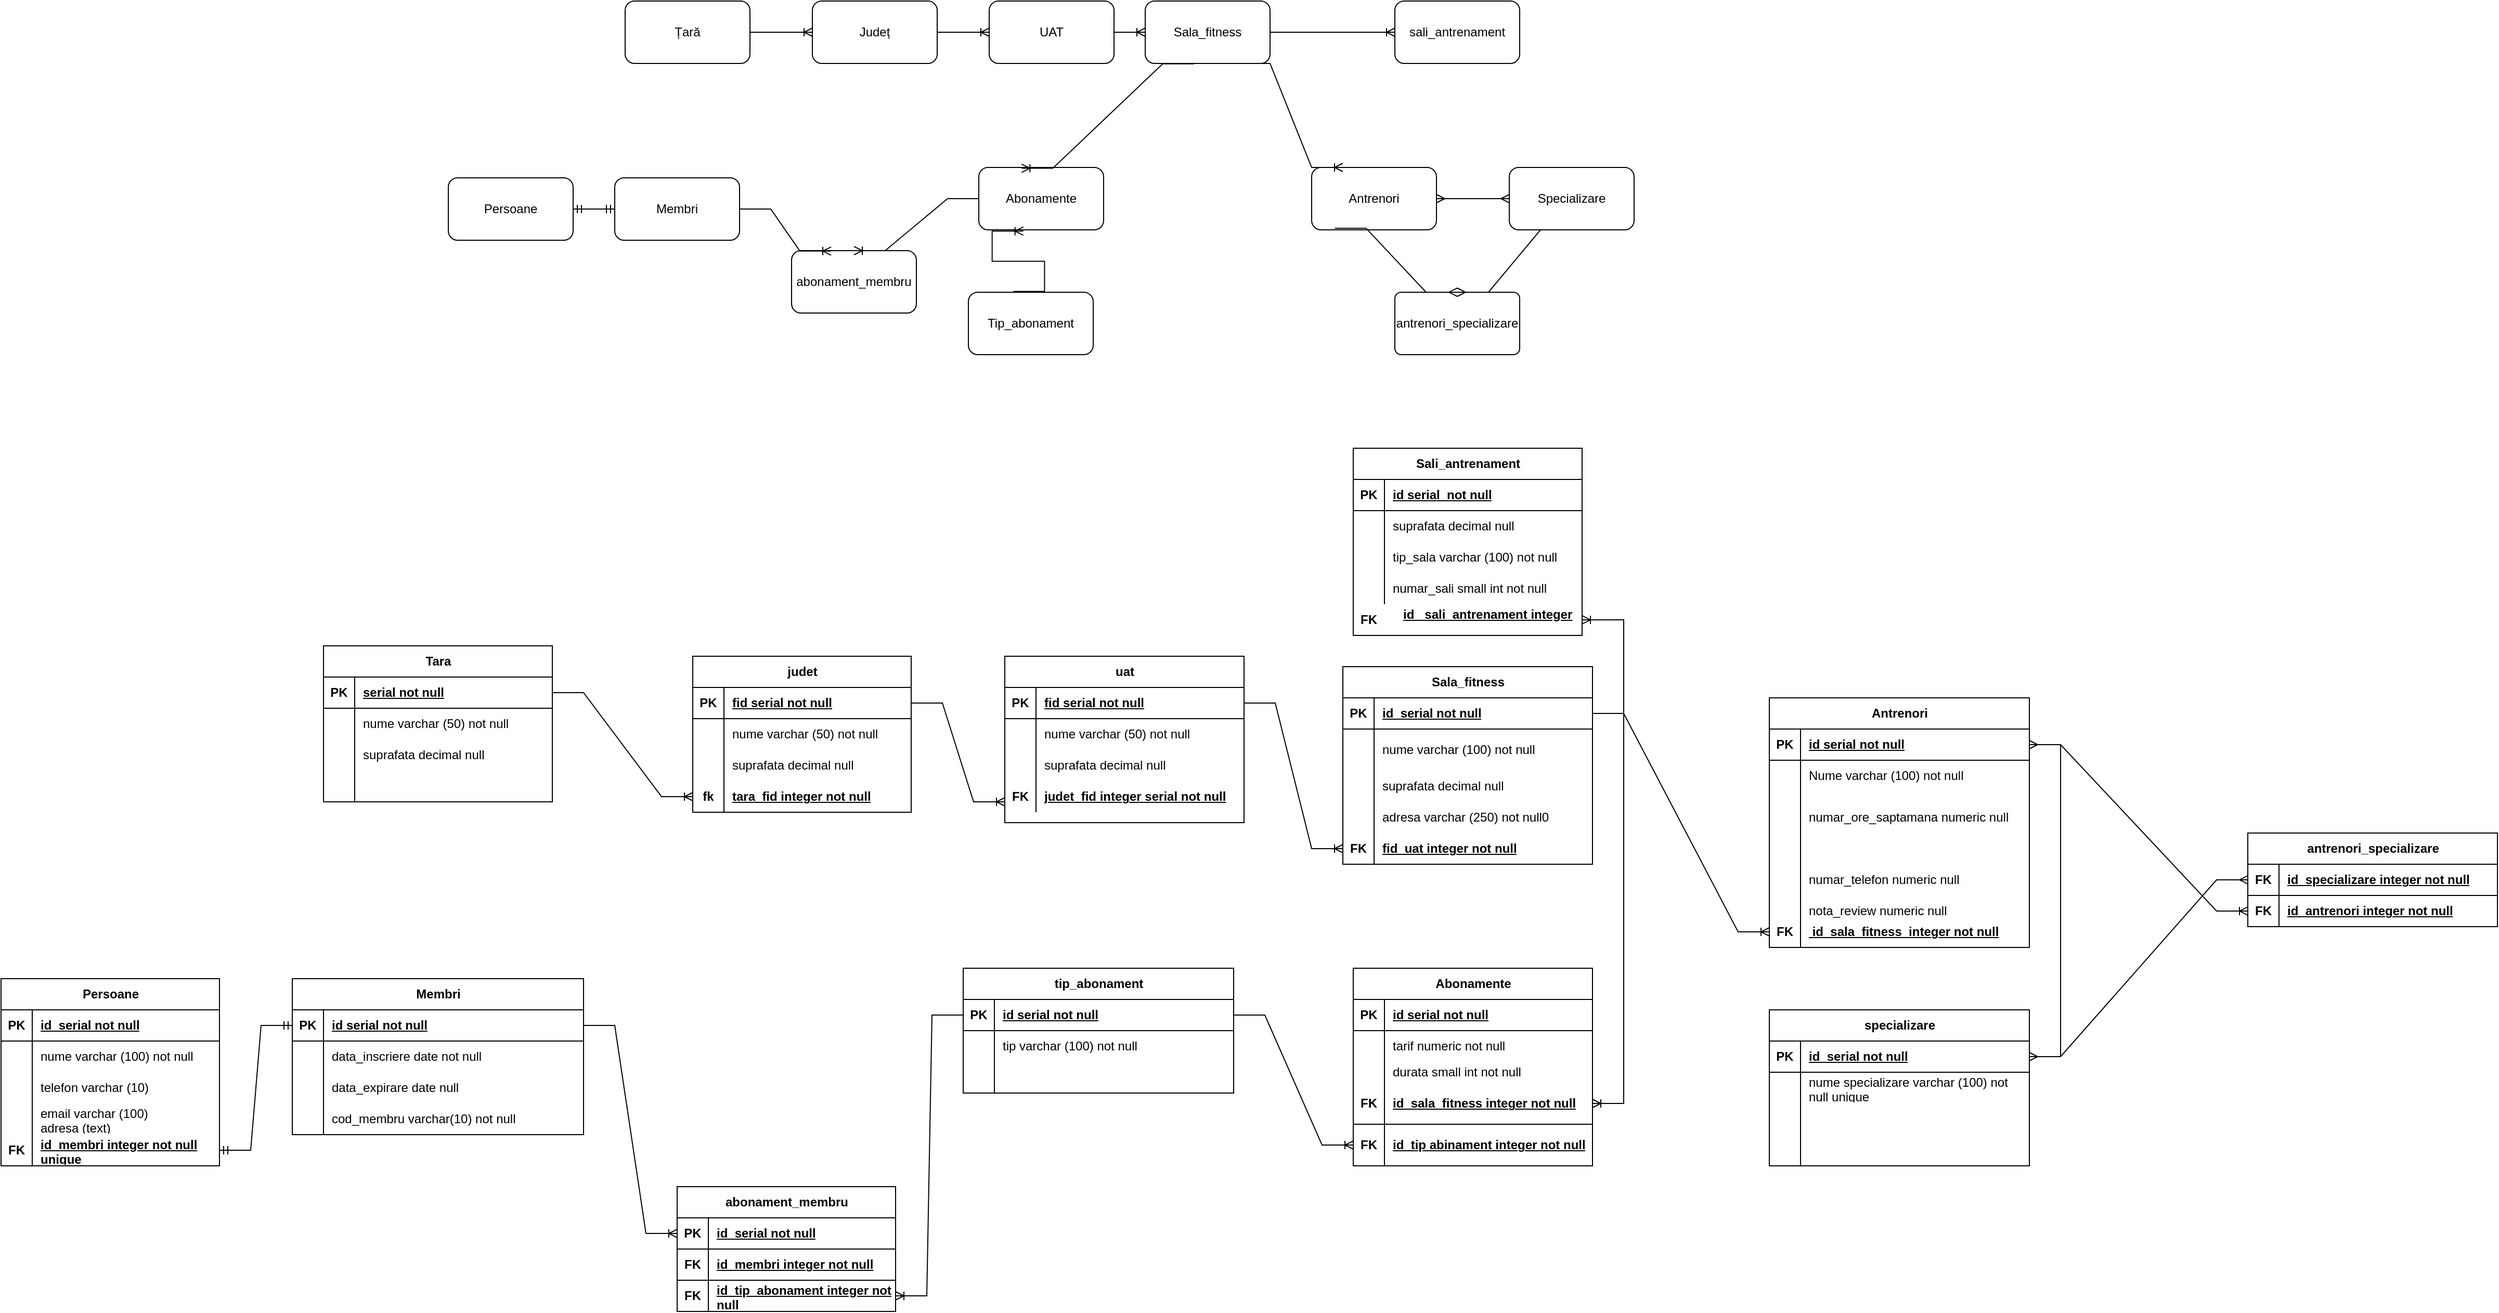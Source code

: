 <mxfile version="26.0.11">
  <diagram id="R2lEEEUBdFMjLlhIrx00" name="Page-1">
    <mxGraphModel dx="3000" dy="870" grid="1" gridSize="10" guides="1" tooltips="1" connect="1" arrows="1" fold="1" page="1" pageScale="1" pageWidth="850" pageHeight="1100" math="0" shadow="0" extFonts="Permanent Marker^https://fonts.googleapis.com/css?family=Permanent+Marker">
      <root>
        <mxCell id="0" />
        <mxCell id="1" parent="0" />
        <mxCell id="qk1R7yR4b1z62qCLYSHZ-1" value="Țară" style="rounded=1;whiteSpace=wrap;html=1;" parent="1" vertex="1">
          <mxGeometry x="-240" y="190" width="120" height="60" as="geometry" />
        </mxCell>
        <mxCell id="qk1R7yR4b1z62qCLYSHZ-2" value="Județ" style="rounded=1;whiteSpace=wrap;html=1;" parent="1" vertex="1">
          <mxGeometry x="-60" y="190" width="120" height="60" as="geometry" />
        </mxCell>
        <mxCell id="qk1R7yR4b1z62qCLYSHZ-3" value="UAT" style="rounded=1;whiteSpace=wrap;html=1;" parent="1" vertex="1">
          <mxGeometry x="110" y="190" width="120" height="60" as="geometry" />
        </mxCell>
        <mxCell id="qk1R7yR4b1z62qCLYSHZ-4" value="Sala_fitness" style="rounded=1;whiteSpace=wrap;html=1;" parent="1" vertex="1">
          <mxGeometry x="260" y="190" width="120" height="60" as="geometry" />
        </mxCell>
        <mxCell id="qk1R7yR4b1z62qCLYSHZ-5" value="Membri" style="rounded=1;whiteSpace=wrap;html=1;" parent="1" vertex="1">
          <mxGeometry x="-250" y="360" width="120" height="60" as="geometry" />
        </mxCell>
        <mxCell id="qk1R7yR4b1z62qCLYSHZ-7" value="Abonamente" style="rounded=1;whiteSpace=wrap;html=1;" parent="1" vertex="1">
          <mxGeometry x="100" y="350" width="120" height="60" as="geometry" />
        </mxCell>
        <mxCell id="qk1R7yR4b1z62qCLYSHZ-9" value="Tip_abonament" style="rounded=1;whiteSpace=wrap;html=1;" parent="1" vertex="1">
          <mxGeometry x="90" y="470" width="120" height="60" as="geometry" />
        </mxCell>
        <mxCell id="qk1R7yR4b1z62qCLYSHZ-11" value="Antrenori" style="rounded=1;whiteSpace=wrap;html=1;" parent="1" vertex="1">
          <mxGeometry x="420" y="350" width="120" height="60" as="geometry" />
        </mxCell>
        <mxCell id="qk1R7yR4b1z62qCLYSHZ-12" value="Specializare" style="rounded=1;whiteSpace=wrap;html=1;" parent="1" vertex="1">
          <mxGeometry x="610" y="350" width="120" height="60" as="geometry" />
        </mxCell>
        <mxCell id="qk1R7yR4b1z62qCLYSHZ-13" value="sali_antrenament" style="rounded=1;whiteSpace=wrap;html=1;" parent="1" vertex="1">
          <mxGeometry x="500" y="190" width="120" height="60" as="geometry" />
        </mxCell>
        <mxCell id="qk1R7yR4b1z62qCLYSHZ-14" value="Persoane" style="rounded=1;whiteSpace=wrap;html=1;" parent="1" vertex="1">
          <mxGeometry x="-410" y="360" width="120" height="60" as="geometry" />
        </mxCell>
        <mxCell id="qk1R7yR4b1z62qCLYSHZ-15" value="" style="edgeStyle=entityRelationEdgeStyle;fontSize=12;html=1;endArrow=ERoneToMany;rounded=0;entryX=0;entryY=0.5;entryDx=0;entryDy=0;" parent="1" source="qk1R7yR4b1z62qCLYSHZ-1" target="qk1R7yR4b1z62qCLYSHZ-2" edge="1">
          <mxGeometry width="100" height="100" relative="1" as="geometry">
            <mxPoint x="180" y="470" as="sourcePoint" />
            <mxPoint x="280" y="370" as="targetPoint" />
          </mxGeometry>
        </mxCell>
        <mxCell id="qk1R7yR4b1z62qCLYSHZ-16" value="" style="edgeStyle=entityRelationEdgeStyle;fontSize=12;html=1;endArrow=ERoneToMany;rounded=0;strokeColor=#000000;" parent="1" source="qk1R7yR4b1z62qCLYSHZ-2" target="qk1R7yR4b1z62qCLYSHZ-3" edge="1">
          <mxGeometry width="100" height="100" relative="1" as="geometry">
            <mxPoint x="180" y="470" as="sourcePoint" />
            <mxPoint x="280" y="370" as="targetPoint" />
          </mxGeometry>
        </mxCell>
        <mxCell id="qk1R7yR4b1z62qCLYSHZ-17" value="" style="edgeStyle=entityRelationEdgeStyle;fontSize=12;html=1;endArrow=ERoneToMany;rounded=0;entryX=0;entryY=0.5;entryDx=0;entryDy=0;" parent="1" source="qk1R7yR4b1z62qCLYSHZ-3" target="qk1R7yR4b1z62qCLYSHZ-4" edge="1">
          <mxGeometry width="100" height="100" relative="1" as="geometry">
            <mxPoint x="180" y="470" as="sourcePoint" />
            <mxPoint x="280" y="370" as="targetPoint" />
          </mxGeometry>
        </mxCell>
        <mxCell id="qk1R7yR4b1z62qCLYSHZ-19" value="" style="edgeStyle=entityRelationEdgeStyle;fontSize=12;html=1;endArrow=ERoneToMany;rounded=0;entryX=0;entryY=0.5;entryDx=0;entryDy=0;exitX=1;exitY=0.5;exitDx=0;exitDy=0;strokeColor=#000000;" parent="1" source="qk1R7yR4b1z62qCLYSHZ-4" target="qk1R7yR4b1z62qCLYSHZ-13" edge="1">
          <mxGeometry width="100" height="100" relative="1" as="geometry">
            <mxPoint x="180" y="470" as="sourcePoint" />
            <mxPoint x="280" y="370" as="targetPoint" />
          </mxGeometry>
        </mxCell>
        <mxCell id="qk1R7yR4b1z62qCLYSHZ-20" value="" style="edgeStyle=entityRelationEdgeStyle;fontSize=12;html=1;endArrow=ERmandOne;startArrow=ERmandOne;rounded=0;entryX=0;entryY=0.5;entryDx=0;entryDy=0;" parent="1" source="qk1R7yR4b1z62qCLYSHZ-14" target="qk1R7yR4b1z62qCLYSHZ-5" edge="1">
          <mxGeometry width="100" height="100" relative="1" as="geometry">
            <mxPoint x="-220" y="460" as="sourcePoint" />
            <mxPoint x="40" y="440" as="targetPoint" />
            <Array as="points">
              <mxPoint x="-260" y="460" />
              <mxPoint x="-260" y="470" />
            </Array>
          </mxGeometry>
        </mxCell>
        <mxCell id="qk1R7yR4b1z62qCLYSHZ-22" value="" style="edgeStyle=entityRelationEdgeStyle;fontSize=12;html=1;endArrow=ERoneToMany;rounded=0;entryX=0.343;entryY=0.013;entryDx=0;entryDy=0;entryPerimeter=0;exitX=0.39;exitY=1.007;exitDx=0;exitDy=0;exitPerimeter=0;strokeColor=#000000;" parent="1" source="qk1R7yR4b1z62qCLYSHZ-4" target="qk1R7yR4b1z62qCLYSHZ-7" edge="1">
          <mxGeometry width="100" height="100" relative="1" as="geometry">
            <mxPoint x="350" y="270" as="sourcePoint" />
            <mxPoint x="450" y="170" as="targetPoint" />
          </mxGeometry>
        </mxCell>
        <mxCell id="qk1R7yR4b1z62qCLYSHZ-23" value="" style="edgeStyle=entityRelationEdgeStyle;fontSize=12;html=1;endArrow=ERoneToMany;rounded=0;entryX=0.357;entryY=1.02;entryDx=0;entryDy=0;entryPerimeter=0;exitX=0.36;exitY=-0.013;exitDx=0;exitDy=0;exitPerimeter=0;" parent="1" source="qk1R7yR4b1z62qCLYSHZ-9" target="qk1R7yR4b1z62qCLYSHZ-7" edge="1">
          <mxGeometry width="100" height="100" relative="1" as="geometry">
            <mxPoint x="80" y="500" as="sourcePoint" />
            <mxPoint x="180" y="400" as="targetPoint" />
          </mxGeometry>
        </mxCell>
        <mxCell id="qk1R7yR4b1z62qCLYSHZ-24" value="abonament_membru" style="rounded=1;whiteSpace=wrap;html=1;" parent="1" vertex="1">
          <mxGeometry x="-80" y="430" width="120" height="60" as="geometry" />
        </mxCell>
        <mxCell id="qk1R7yR4b1z62qCLYSHZ-25" value="" style="edgeStyle=entityRelationEdgeStyle;fontSize=12;html=1;endArrow=ERoneToMany;rounded=0;exitX=0;exitY=0.5;exitDx=0;exitDy=0;entryX=0.5;entryY=0;entryDx=0;entryDy=0;" parent="1" source="qk1R7yR4b1z62qCLYSHZ-7" target="qk1R7yR4b1z62qCLYSHZ-24" edge="1">
          <mxGeometry width="100" height="100" relative="1" as="geometry">
            <mxPoint x="230" y="480" as="sourcePoint" />
            <mxPoint x="300" y="370" as="targetPoint" />
          </mxGeometry>
        </mxCell>
        <mxCell id="qk1R7yR4b1z62qCLYSHZ-27" value="" style="edgeStyle=entityRelationEdgeStyle;fontSize=12;html=1;endArrow=ERoneToMany;rounded=0;entryX=0.317;entryY=0.007;entryDx=0;entryDy=0;entryPerimeter=0;" parent="1" source="qk1R7yR4b1z62qCLYSHZ-5" target="qk1R7yR4b1z62qCLYSHZ-24" edge="1">
          <mxGeometry width="100" height="100" relative="1" as="geometry">
            <mxPoint x="-20" y="540" as="sourcePoint" />
            <mxPoint x="80" y="440" as="targetPoint" />
          </mxGeometry>
        </mxCell>
        <mxCell id="qk1R7yR4b1z62qCLYSHZ-28" value="" style="edgeStyle=entityRelationEdgeStyle;fontSize=12;html=1;endArrow=ERoneToMany;rounded=0;exitX=0.75;exitY=1;exitDx=0;exitDy=0;entryX=0.25;entryY=0;entryDx=0;entryDy=0;strokeColor=#000000;" parent="1" source="qk1R7yR4b1z62qCLYSHZ-4" target="qk1R7yR4b1z62qCLYSHZ-11" edge="1">
          <mxGeometry width="100" height="100" relative="1" as="geometry">
            <mxPoint x="350" y="270" as="sourcePoint" />
            <mxPoint x="450" y="170" as="targetPoint" />
          </mxGeometry>
        </mxCell>
        <mxCell id="qk1R7yR4b1z62qCLYSHZ-29" value="" style="edgeStyle=entityRelationEdgeStyle;fontSize=12;html=1;endArrow=ERmany;startArrow=ERmany;rounded=0;" parent="1" source="qk1R7yR4b1z62qCLYSHZ-11" target="qk1R7yR4b1z62qCLYSHZ-12" edge="1">
          <mxGeometry width="100" height="100" relative="1" as="geometry">
            <mxPoint x="270" y="560" as="sourcePoint" />
            <mxPoint x="370" y="460" as="targetPoint" />
          </mxGeometry>
        </mxCell>
        <mxCell id="T48iyu7x3jZPt5p8lSlg-2" value="Tara" style="shape=table;startSize=30;container=1;collapsible=1;childLayout=tableLayout;fixedRows=1;rowLines=0;fontStyle=1;align=center;resizeLast=1;html=1;" parent="1" vertex="1">
          <mxGeometry x="-530" y="810" width="220" height="150" as="geometry" />
        </mxCell>
        <mxCell id="T48iyu7x3jZPt5p8lSlg-3" value="" style="shape=tableRow;horizontal=0;startSize=0;swimlaneHead=0;swimlaneBody=0;fillColor=none;collapsible=0;dropTarget=0;points=[[0,0.5],[1,0.5]];portConstraint=eastwest;top=0;left=0;right=0;bottom=1;" parent="T48iyu7x3jZPt5p8lSlg-2" vertex="1">
          <mxGeometry y="30" width="220" height="30" as="geometry" />
        </mxCell>
        <mxCell id="T48iyu7x3jZPt5p8lSlg-4" value="PK" style="shape=partialRectangle;connectable=0;fillColor=none;top=0;left=0;bottom=0;right=0;fontStyle=1;overflow=hidden;whiteSpace=wrap;html=1;" parent="T48iyu7x3jZPt5p8lSlg-3" vertex="1">
          <mxGeometry width="30" height="30" as="geometry">
            <mxRectangle width="30" height="30" as="alternateBounds" />
          </mxGeometry>
        </mxCell>
        <mxCell id="T48iyu7x3jZPt5p8lSlg-5" value="serial not null" style="shape=partialRectangle;connectable=0;fillColor=none;top=0;left=0;bottom=0;right=0;align=left;spacingLeft=6;fontStyle=5;overflow=hidden;whiteSpace=wrap;html=1;" parent="T48iyu7x3jZPt5p8lSlg-3" vertex="1">
          <mxGeometry x="30" width="190" height="30" as="geometry">
            <mxRectangle width="190" height="30" as="alternateBounds" />
          </mxGeometry>
        </mxCell>
        <mxCell id="T48iyu7x3jZPt5p8lSlg-6" value="" style="shape=tableRow;horizontal=0;startSize=0;swimlaneHead=0;swimlaneBody=0;fillColor=none;collapsible=0;dropTarget=0;points=[[0,0.5],[1,0.5]];portConstraint=eastwest;top=0;left=0;right=0;bottom=0;" parent="T48iyu7x3jZPt5p8lSlg-2" vertex="1">
          <mxGeometry y="60" width="220" height="30" as="geometry" />
        </mxCell>
        <mxCell id="T48iyu7x3jZPt5p8lSlg-7" value="" style="shape=partialRectangle;connectable=0;fillColor=none;top=0;left=0;bottom=0;right=0;editable=1;overflow=hidden;whiteSpace=wrap;html=1;" parent="T48iyu7x3jZPt5p8lSlg-6" vertex="1">
          <mxGeometry width="30" height="30" as="geometry">
            <mxRectangle width="30" height="30" as="alternateBounds" />
          </mxGeometry>
        </mxCell>
        <mxCell id="T48iyu7x3jZPt5p8lSlg-8" value="nume varchar (50) not null" style="shape=partialRectangle;connectable=0;fillColor=none;top=0;left=0;bottom=0;right=0;align=left;spacingLeft=6;overflow=hidden;whiteSpace=wrap;html=1;" parent="T48iyu7x3jZPt5p8lSlg-6" vertex="1">
          <mxGeometry x="30" width="190" height="30" as="geometry">
            <mxRectangle width="190" height="30" as="alternateBounds" />
          </mxGeometry>
        </mxCell>
        <mxCell id="T48iyu7x3jZPt5p8lSlg-9" value="" style="shape=tableRow;horizontal=0;startSize=0;swimlaneHead=0;swimlaneBody=0;fillColor=none;collapsible=0;dropTarget=0;points=[[0,0.5],[1,0.5]];portConstraint=eastwest;top=0;left=0;right=0;bottom=0;" parent="T48iyu7x3jZPt5p8lSlg-2" vertex="1">
          <mxGeometry y="90" width="220" height="30" as="geometry" />
        </mxCell>
        <mxCell id="T48iyu7x3jZPt5p8lSlg-10" value="" style="shape=partialRectangle;connectable=0;fillColor=none;top=0;left=0;bottom=0;right=0;editable=1;overflow=hidden;whiteSpace=wrap;html=1;" parent="T48iyu7x3jZPt5p8lSlg-9" vertex="1">
          <mxGeometry width="30" height="30" as="geometry">
            <mxRectangle width="30" height="30" as="alternateBounds" />
          </mxGeometry>
        </mxCell>
        <mxCell id="T48iyu7x3jZPt5p8lSlg-11" value="suprafata decimal null" style="shape=partialRectangle;connectable=0;fillColor=none;top=0;left=0;bottom=0;right=0;align=left;spacingLeft=6;overflow=hidden;whiteSpace=wrap;html=1;" parent="T48iyu7x3jZPt5p8lSlg-9" vertex="1">
          <mxGeometry x="30" width="190" height="30" as="geometry">
            <mxRectangle width="190" height="30" as="alternateBounds" />
          </mxGeometry>
        </mxCell>
        <mxCell id="T48iyu7x3jZPt5p8lSlg-12" value="" style="shape=tableRow;horizontal=0;startSize=0;swimlaneHead=0;swimlaneBody=0;fillColor=none;collapsible=0;dropTarget=0;points=[[0,0.5],[1,0.5]];portConstraint=eastwest;top=0;left=0;right=0;bottom=0;" parent="T48iyu7x3jZPt5p8lSlg-2" vertex="1">
          <mxGeometry y="120" width="220" height="30" as="geometry" />
        </mxCell>
        <mxCell id="T48iyu7x3jZPt5p8lSlg-13" value="" style="shape=partialRectangle;connectable=0;fillColor=none;top=0;left=0;bottom=0;right=0;editable=1;overflow=hidden;whiteSpace=wrap;html=1;" parent="T48iyu7x3jZPt5p8lSlg-12" vertex="1">
          <mxGeometry width="30" height="30" as="geometry">
            <mxRectangle width="30" height="30" as="alternateBounds" />
          </mxGeometry>
        </mxCell>
        <mxCell id="T48iyu7x3jZPt5p8lSlg-14" value="" style="shape=partialRectangle;connectable=0;fillColor=none;top=0;left=0;bottom=0;right=0;align=left;spacingLeft=6;overflow=hidden;whiteSpace=wrap;html=1;" parent="T48iyu7x3jZPt5p8lSlg-12" vertex="1">
          <mxGeometry x="30" width="190" height="30" as="geometry">
            <mxRectangle width="190" height="30" as="alternateBounds" />
          </mxGeometry>
        </mxCell>
        <mxCell id="T48iyu7x3jZPt5p8lSlg-15" value="judet" style="shape=table;startSize=30;container=1;collapsible=1;childLayout=tableLayout;fixedRows=1;rowLines=0;fontStyle=1;align=center;resizeLast=1;html=1;" parent="1" vertex="1">
          <mxGeometry x="-175" y="820" width="210" height="150" as="geometry" />
        </mxCell>
        <mxCell id="T48iyu7x3jZPt5p8lSlg-16" value="" style="shape=tableRow;horizontal=0;startSize=0;swimlaneHead=0;swimlaneBody=0;fillColor=none;collapsible=0;dropTarget=0;points=[[0,0.5],[1,0.5]];portConstraint=eastwest;top=0;left=0;right=0;bottom=1;" parent="T48iyu7x3jZPt5p8lSlg-15" vertex="1">
          <mxGeometry y="30" width="210" height="30" as="geometry" />
        </mxCell>
        <mxCell id="T48iyu7x3jZPt5p8lSlg-17" value="PK" style="shape=partialRectangle;connectable=0;fillColor=none;top=0;left=0;bottom=0;right=0;fontStyle=1;overflow=hidden;whiteSpace=wrap;html=1;" parent="T48iyu7x3jZPt5p8lSlg-16" vertex="1">
          <mxGeometry width="30" height="30" as="geometry">
            <mxRectangle width="30" height="30" as="alternateBounds" />
          </mxGeometry>
        </mxCell>
        <mxCell id="T48iyu7x3jZPt5p8lSlg-18" value="fid serial not null" style="shape=partialRectangle;connectable=0;fillColor=none;top=0;left=0;bottom=0;right=0;align=left;spacingLeft=6;fontStyle=5;overflow=hidden;whiteSpace=wrap;html=1;" parent="T48iyu7x3jZPt5p8lSlg-16" vertex="1">
          <mxGeometry x="30" width="180" height="30" as="geometry">
            <mxRectangle width="180" height="30" as="alternateBounds" />
          </mxGeometry>
        </mxCell>
        <mxCell id="T48iyu7x3jZPt5p8lSlg-19" value="" style="shape=tableRow;horizontal=0;startSize=0;swimlaneHead=0;swimlaneBody=0;fillColor=none;collapsible=0;dropTarget=0;points=[[0,0.5],[1,0.5]];portConstraint=eastwest;top=0;left=0;right=0;bottom=0;" parent="T48iyu7x3jZPt5p8lSlg-15" vertex="1">
          <mxGeometry y="60" width="210" height="30" as="geometry" />
        </mxCell>
        <mxCell id="T48iyu7x3jZPt5p8lSlg-20" value="" style="shape=partialRectangle;connectable=0;fillColor=none;top=0;left=0;bottom=0;right=0;editable=1;overflow=hidden;whiteSpace=wrap;html=1;" parent="T48iyu7x3jZPt5p8lSlg-19" vertex="1">
          <mxGeometry width="30" height="30" as="geometry">
            <mxRectangle width="30" height="30" as="alternateBounds" />
          </mxGeometry>
        </mxCell>
        <mxCell id="T48iyu7x3jZPt5p8lSlg-21" value="nume varchar (50) not null&amp;nbsp;" style="shape=partialRectangle;connectable=0;fillColor=none;top=0;left=0;bottom=0;right=0;align=left;spacingLeft=6;overflow=hidden;whiteSpace=wrap;html=1;" parent="T48iyu7x3jZPt5p8lSlg-19" vertex="1">
          <mxGeometry x="30" width="180" height="30" as="geometry">
            <mxRectangle width="180" height="30" as="alternateBounds" />
          </mxGeometry>
        </mxCell>
        <mxCell id="T48iyu7x3jZPt5p8lSlg-22" value="" style="shape=tableRow;horizontal=0;startSize=0;swimlaneHead=0;swimlaneBody=0;fillColor=none;collapsible=0;dropTarget=0;points=[[0,0.5],[1,0.5]];portConstraint=eastwest;top=0;left=0;right=0;bottom=0;" parent="T48iyu7x3jZPt5p8lSlg-15" vertex="1">
          <mxGeometry y="90" width="210" height="30" as="geometry" />
        </mxCell>
        <mxCell id="T48iyu7x3jZPt5p8lSlg-23" value="" style="shape=partialRectangle;connectable=0;fillColor=none;top=0;left=0;bottom=0;right=0;editable=1;overflow=hidden;whiteSpace=wrap;html=1;" parent="T48iyu7x3jZPt5p8lSlg-22" vertex="1">
          <mxGeometry width="30" height="30" as="geometry">
            <mxRectangle width="30" height="30" as="alternateBounds" />
          </mxGeometry>
        </mxCell>
        <mxCell id="T48iyu7x3jZPt5p8lSlg-24" value="suprafata decimal null" style="shape=partialRectangle;connectable=0;fillColor=none;top=0;left=0;bottom=0;right=0;align=left;spacingLeft=6;overflow=hidden;whiteSpace=wrap;html=1;" parent="T48iyu7x3jZPt5p8lSlg-22" vertex="1">
          <mxGeometry x="30" width="180" height="30" as="geometry">
            <mxRectangle width="180" height="30" as="alternateBounds" />
          </mxGeometry>
        </mxCell>
        <mxCell id="T48iyu7x3jZPt5p8lSlg-25" value="" style="shape=tableRow;horizontal=0;startSize=0;swimlaneHead=0;swimlaneBody=0;fillColor=none;collapsible=0;dropTarget=0;points=[[0,0.5],[1,0.5]];portConstraint=eastwest;top=0;left=0;right=0;bottom=0;" parent="T48iyu7x3jZPt5p8lSlg-15" vertex="1">
          <mxGeometry y="120" width="210" height="30" as="geometry" />
        </mxCell>
        <mxCell id="T48iyu7x3jZPt5p8lSlg-26" value="" style="shape=partialRectangle;connectable=0;fillColor=none;top=0;left=0;bottom=0;right=0;editable=1;overflow=hidden;whiteSpace=wrap;html=1;" parent="T48iyu7x3jZPt5p8lSlg-25" vertex="1">
          <mxGeometry width="30" height="30" as="geometry">
            <mxRectangle width="30" height="30" as="alternateBounds" />
          </mxGeometry>
        </mxCell>
        <mxCell id="T48iyu7x3jZPt5p8lSlg-27" value="" style="shape=partialRectangle;connectable=0;fillColor=none;top=0;left=0;bottom=0;right=0;align=left;spacingLeft=6;overflow=hidden;whiteSpace=wrap;html=1;" parent="T48iyu7x3jZPt5p8lSlg-25" vertex="1">
          <mxGeometry x="30" width="180" height="30" as="geometry">
            <mxRectangle width="180" height="30" as="alternateBounds" />
          </mxGeometry>
        </mxCell>
        <mxCell id="T48iyu7x3jZPt5p8lSlg-28" value="" style="shape=tableRow;horizontal=0;startSize=0;swimlaneHead=0;swimlaneBody=0;fillColor=none;collapsible=0;dropTarget=0;points=[[0,0.5],[1,0.5]];portConstraint=eastwest;top=0;left=0;right=0;bottom=1;" parent="1" vertex="1">
          <mxGeometry x="-175" y="940" width="210" height="30" as="geometry" />
        </mxCell>
        <mxCell id="T48iyu7x3jZPt5p8lSlg-29" value="fk" style="shape=partialRectangle;connectable=0;fillColor=none;top=0;left=0;bottom=0;right=0;fontStyle=1;overflow=hidden;whiteSpace=wrap;html=1;" parent="T48iyu7x3jZPt5p8lSlg-28" vertex="1">
          <mxGeometry width="30" height="30" as="geometry">
            <mxRectangle width="30" height="30" as="alternateBounds" />
          </mxGeometry>
        </mxCell>
        <mxCell id="T48iyu7x3jZPt5p8lSlg-30" value="tara_fid integer not null" style="shape=partialRectangle;connectable=0;fillColor=none;top=0;left=0;bottom=0;right=0;align=left;spacingLeft=6;fontStyle=5;overflow=hidden;whiteSpace=wrap;html=1;" parent="1" vertex="1">
          <mxGeometry x="-145" y="940" width="180" height="30" as="geometry">
            <mxRectangle width="180" height="30" as="alternateBounds" />
          </mxGeometry>
        </mxCell>
        <mxCell id="T48iyu7x3jZPt5p8lSlg-44" value="uat" style="shape=table;startSize=30;container=1;collapsible=1;childLayout=tableLayout;fixedRows=1;rowLines=0;fontStyle=1;align=center;resizeLast=1;html=1;" parent="1" vertex="1">
          <mxGeometry x="125" y="820" width="230" height="160" as="geometry" />
        </mxCell>
        <mxCell id="T48iyu7x3jZPt5p8lSlg-45" value="" style="shape=tableRow;horizontal=0;startSize=0;swimlaneHead=0;swimlaneBody=0;fillColor=none;collapsible=0;dropTarget=0;points=[[0,0.5],[1,0.5]];portConstraint=eastwest;top=0;left=0;right=0;bottom=1;" parent="T48iyu7x3jZPt5p8lSlg-44" vertex="1">
          <mxGeometry y="30" width="230" height="30" as="geometry" />
        </mxCell>
        <mxCell id="T48iyu7x3jZPt5p8lSlg-46" value="PK" style="shape=partialRectangle;connectable=0;fillColor=none;top=0;left=0;bottom=0;right=0;fontStyle=1;overflow=hidden;whiteSpace=wrap;html=1;" parent="T48iyu7x3jZPt5p8lSlg-45" vertex="1">
          <mxGeometry width="30" height="30" as="geometry">
            <mxRectangle width="30" height="30" as="alternateBounds" />
          </mxGeometry>
        </mxCell>
        <mxCell id="T48iyu7x3jZPt5p8lSlg-47" value="fid serial not null" style="shape=partialRectangle;connectable=0;fillColor=none;top=0;left=0;bottom=0;right=0;align=left;spacingLeft=6;fontStyle=5;overflow=hidden;whiteSpace=wrap;html=1;" parent="T48iyu7x3jZPt5p8lSlg-45" vertex="1">
          <mxGeometry x="30" width="200" height="30" as="geometry">
            <mxRectangle width="200" height="30" as="alternateBounds" />
          </mxGeometry>
        </mxCell>
        <mxCell id="T48iyu7x3jZPt5p8lSlg-48" value="" style="shape=tableRow;horizontal=0;startSize=0;swimlaneHead=0;swimlaneBody=0;fillColor=none;collapsible=0;dropTarget=0;points=[[0,0.5],[1,0.5]];portConstraint=eastwest;top=0;left=0;right=0;bottom=0;" parent="T48iyu7x3jZPt5p8lSlg-44" vertex="1">
          <mxGeometry y="60" width="230" height="30" as="geometry" />
        </mxCell>
        <mxCell id="T48iyu7x3jZPt5p8lSlg-49" value="" style="shape=partialRectangle;connectable=0;fillColor=none;top=0;left=0;bottom=0;right=0;editable=1;overflow=hidden;whiteSpace=wrap;html=1;" parent="T48iyu7x3jZPt5p8lSlg-48" vertex="1">
          <mxGeometry width="30" height="30" as="geometry">
            <mxRectangle width="30" height="30" as="alternateBounds" />
          </mxGeometry>
        </mxCell>
        <mxCell id="T48iyu7x3jZPt5p8lSlg-50" value="nume varchar (50) not null&amp;nbsp;" style="shape=partialRectangle;connectable=0;fillColor=none;top=0;left=0;bottom=0;right=0;align=left;spacingLeft=6;overflow=hidden;whiteSpace=wrap;html=1;" parent="T48iyu7x3jZPt5p8lSlg-48" vertex="1">
          <mxGeometry x="30" width="200" height="30" as="geometry">
            <mxRectangle width="200" height="30" as="alternateBounds" />
          </mxGeometry>
        </mxCell>
        <mxCell id="T48iyu7x3jZPt5p8lSlg-51" value="" style="shape=tableRow;horizontal=0;startSize=0;swimlaneHead=0;swimlaneBody=0;fillColor=none;collapsible=0;dropTarget=0;points=[[0,0.5],[1,0.5]];portConstraint=eastwest;top=0;left=0;right=0;bottom=0;" parent="T48iyu7x3jZPt5p8lSlg-44" vertex="1">
          <mxGeometry y="90" width="230" height="30" as="geometry" />
        </mxCell>
        <mxCell id="T48iyu7x3jZPt5p8lSlg-52" value="" style="shape=partialRectangle;connectable=0;fillColor=none;top=0;left=0;bottom=0;right=0;editable=1;overflow=hidden;whiteSpace=wrap;html=1;" parent="T48iyu7x3jZPt5p8lSlg-51" vertex="1">
          <mxGeometry width="30" height="30" as="geometry">
            <mxRectangle width="30" height="30" as="alternateBounds" />
          </mxGeometry>
        </mxCell>
        <mxCell id="T48iyu7x3jZPt5p8lSlg-53" value="suprafata decimal null" style="shape=partialRectangle;connectable=0;fillColor=none;top=0;left=0;bottom=0;right=0;align=left;spacingLeft=6;overflow=hidden;whiteSpace=wrap;html=1;" parent="T48iyu7x3jZPt5p8lSlg-51" vertex="1">
          <mxGeometry x="30" width="200" height="30" as="geometry">
            <mxRectangle width="200" height="30" as="alternateBounds" />
          </mxGeometry>
        </mxCell>
        <mxCell id="T48iyu7x3jZPt5p8lSlg-54" value="" style="shape=tableRow;horizontal=0;startSize=0;swimlaneHead=0;swimlaneBody=0;fillColor=none;collapsible=0;dropTarget=0;points=[[0,0.5],[1,0.5]];portConstraint=eastwest;top=0;left=0;right=0;bottom=0;" parent="T48iyu7x3jZPt5p8lSlg-44" vertex="1">
          <mxGeometry y="120" width="230" height="30" as="geometry" />
        </mxCell>
        <mxCell id="T48iyu7x3jZPt5p8lSlg-55" value="" style="shape=partialRectangle;connectable=0;fillColor=none;top=0;left=0;bottom=0;right=0;editable=1;overflow=hidden;whiteSpace=wrap;html=1;" parent="T48iyu7x3jZPt5p8lSlg-54" vertex="1">
          <mxGeometry width="30" height="30" as="geometry">
            <mxRectangle width="30" height="30" as="alternateBounds" />
          </mxGeometry>
        </mxCell>
        <mxCell id="T48iyu7x3jZPt5p8lSlg-56" value="" style="shape=partialRectangle;connectable=0;fillColor=none;top=0;left=0;bottom=0;right=0;align=left;spacingLeft=6;overflow=hidden;whiteSpace=wrap;html=1;" parent="T48iyu7x3jZPt5p8lSlg-54" vertex="1">
          <mxGeometry x="30" width="200" height="30" as="geometry">
            <mxRectangle width="200" height="30" as="alternateBounds" />
          </mxGeometry>
        </mxCell>
        <mxCell id="T48iyu7x3jZPt5p8lSlg-57" value="" style="shape=tableRow;horizontal=0;startSize=0;swimlaneHead=0;swimlaneBody=0;fillColor=none;collapsible=0;dropTarget=0;points=[[0,0.5],[1,0.5]];portConstraint=eastwest;top=0;left=0;right=0;bottom=1;" parent="1" vertex="1">
          <mxGeometry x="125" y="940" width="220" height="40" as="geometry" />
        </mxCell>
        <mxCell id="T48iyu7x3jZPt5p8lSlg-58" value="FK" style="shape=partialRectangle;connectable=0;fillColor=none;top=0;left=0;bottom=0;right=0;fontStyle=1;overflow=hidden;whiteSpace=wrap;html=1;" parent="T48iyu7x3jZPt5p8lSlg-57" vertex="1">
          <mxGeometry width="30" height="30" as="geometry">
            <mxRectangle width="30" height="30" as="alternateBounds" />
          </mxGeometry>
        </mxCell>
        <mxCell id="T48iyu7x3jZPt5p8lSlg-59" value="judet_fid integer serial not null" style="shape=partialRectangle;connectable=0;fillColor=none;top=0;left=0;bottom=0;right=0;align=left;spacingLeft=6;fontStyle=5;overflow=hidden;whiteSpace=wrap;html=1;" parent="T48iyu7x3jZPt5p8lSlg-57" vertex="1">
          <mxGeometry x="30" y="-5" width="190" height="40" as="geometry">
            <mxRectangle width="180" height="30" as="alternateBounds" />
          </mxGeometry>
        </mxCell>
        <mxCell id="T48iyu7x3jZPt5p8lSlg-60" value="" style="edgeStyle=entityRelationEdgeStyle;fontSize=12;html=1;endArrow=ERoneToMany;rounded=0;" parent="1" source="T48iyu7x3jZPt5p8lSlg-3" target="T48iyu7x3jZPt5p8lSlg-28" edge="1">
          <mxGeometry width="100" height="100" relative="1" as="geometry">
            <mxPoint x="155" y="790" as="sourcePoint" />
            <mxPoint x="255" y="690" as="targetPoint" />
          </mxGeometry>
        </mxCell>
        <mxCell id="T48iyu7x3jZPt5p8lSlg-61" value="" style="edgeStyle=entityRelationEdgeStyle;fontSize=12;html=1;endArrow=ERoneToMany;rounded=0;" parent="1" source="T48iyu7x3jZPt5p8lSlg-16" target="T48iyu7x3jZPt5p8lSlg-57" edge="1">
          <mxGeometry width="100" height="100" relative="1" as="geometry">
            <mxPoint x="105" y="810" as="sourcePoint" />
            <mxPoint x="255" y="690" as="targetPoint" />
          </mxGeometry>
        </mxCell>
        <mxCell id="T48iyu7x3jZPt5p8lSlg-62" value="Sala_fitness" style="shape=table;startSize=30;container=1;collapsible=1;childLayout=tableLayout;fixedRows=1;rowLines=0;fontStyle=1;align=center;resizeLast=1;html=1;" parent="1" vertex="1">
          <mxGeometry x="450" y="830" width="240" height="190" as="geometry" />
        </mxCell>
        <mxCell id="T48iyu7x3jZPt5p8lSlg-63" value="" style="shape=tableRow;horizontal=0;startSize=0;swimlaneHead=0;swimlaneBody=0;fillColor=none;collapsible=0;dropTarget=0;points=[[0,0.5],[1,0.5]];portConstraint=eastwest;top=0;left=0;right=0;bottom=1;" parent="T48iyu7x3jZPt5p8lSlg-62" vertex="1">
          <mxGeometry y="30" width="240" height="30" as="geometry" />
        </mxCell>
        <mxCell id="T48iyu7x3jZPt5p8lSlg-64" value="PK" style="shape=partialRectangle;connectable=0;fillColor=none;top=0;left=0;bottom=0;right=0;fontStyle=1;overflow=hidden;whiteSpace=wrap;html=1;" parent="T48iyu7x3jZPt5p8lSlg-63" vertex="1">
          <mxGeometry width="30" height="30" as="geometry">
            <mxRectangle width="30" height="30" as="alternateBounds" />
          </mxGeometry>
        </mxCell>
        <mxCell id="T48iyu7x3jZPt5p8lSlg-65" value="id_serial not null" style="shape=partialRectangle;connectable=0;fillColor=none;top=0;left=0;bottom=0;right=0;align=left;spacingLeft=6;fontStyle=5;overflow=hidden;whiteSpace=wrap;html=1;" parent="T48iyu7x3jZPt5p8lSlg-63" vertex="1">
          <mxGeometry x="30" width="210" height="30" as="geometry">
            <mxRectangle width="210" height="30" as="alternateBounds" />
          </mxGeometry>
        </mxCell>
        <mxCell id="T48iyu7x3jZPt5p8lSlg-66" value="" style="shape=tableRow;horizontal=0;startSize=0;swimlaneHead=0;swimlaneBody=0;fillColor=none;collapsible=0;dropTarget=0;points=[[0,0.5],[1,0.5]];portConstraint=eastwest;top=0;left=0;right=0;bottom=0;" parent="T48iyu7x3jZPt5p8lSlg-62" vertex="1">
          <mxGeometry y="60" width="240" height="40" as="geometry" />
        </mxCell>
        <mxCell id="T48iyu7x3jZPt5p8lSlg-67" value="" style="shape=partialRectangle;connectable=0;fillColor=none;top=0;left=0;bottom=0;right=0;editable=1;overflow=hidden;whiteSpace=wrap;html=1;" parent="T48iyu7x3jZPt5p8lSlg-66" vertex="1">
          <mxGeometry width="30" height="40" as="geometry">
            <mxRectangle width="30" height="40" as="alternateBounds" />
          </mxGeometry>
        </mxCell>
        <mxCell id="T48iyu7x3jZPt5p8lSlg-68" value="nume varchar (100) not null" style="shape=partialRectangle;connectable=0;fillColor=none;top=0;left=0;bottom=0;right=0;align=left;spacingLeft=6;overflow=hidden;whiteSpace=wrap;html=1;" parent="T48iyu7x3jZPt5p8lSlg-66" vertex="1">
          <mxGeometry x="30" width="210" height="40" as="geometry">
            <mxRectangle width="210" height="40" as="alternateBounds" />
          </mxGeometry>
        </mxCell>
        <mxCell id="T48iyu7x3jZPt5p8lSlg-69" value="" style="shape=tableRow;horizontal=0;startSize=0;swimlaneHead=0;swimlaneBody=0;fillColor=none;collapsible=0;dropTarget=0;points=[[0,0.5],[1,0.5]];portConstraint=eastwest;top=0;left=0;right=0;bottom=0;" parent="T48iyu7x3jZPt5p8lSlg-62" vertex="1">
          <mxGeometry y="100" width="240" height="30" as="geometry" />
        </mxCell>
        <mxCell id="T48iyu7x3jZPt5p8lSlg-70" value="" style="shape=partialRectangle;connectable=0;fillColor=none;top=0;left=0;bottom=0;right=0;editable=1;overflow=hidden;whiteSpace=wrap;html=1;" parent="T48iyu7x3jZPt5p8lSlg-69" vertex="1">
          <mxGeometry width="30" height="30" as="geometry">
            <mxRectangle width="30" height="30" as="alternateBounds" />
          </mxGeometry>
        </mxCell>
        <mxCell id="T48iyu7x3jZPt5p8lSlg-71" value="suprafata decimal null" style="shape=partialRectangle;connectable=0;fillColor=none;top=0;left=0;bottom=0;right=0;align=left;spacingLeft=6;overflow=hidden;whiteSpace=wrap;html=1;" parent="T48iyu7x3jZPt5p8lSlg-69" vertex="1">
          <mxGeometry x="30" width="210" height="30" as="geometry">
            <mxRectangle width="210" height="30" as="alternateBounds" />
          </mxGeometry>
        </mxCell>
        <mxCell id="T48iyu7x3jZPt5p8lSlg-72" value="" style="shape=tableRow;horizontal=0;startSize=0;swimlaneHead=0;swimlaneBody=0;fillColor=none;collapsible=0;dropTarget=0;points=[[0,0.5],[1,0.5]];portConstraint=eastwest;top=0;left=0;right=0;bottom=0;" parent="T48iyu7x3jZPt5p8lSlg-62" vertex="1">
          <mxGeometry y="130" width="240" height="30" as="geometry" />
        </mxCell>
        <mxCell id="T48iyu7x3jZPt5p8lSlg-73" value="" style="shape=partialRectangle;connectable=0;fillColor=none;top=0;left=0;bottom=0;right=0;editable=1;overflow=hidden;whiteSpace=wrap;html=1;" parent="T48iyu7x3jZPt5p8lSlg-72" vertex="1">
          <mxGeometry width="30" height="30" as="geometry">
            <mxRectangle width="30" height="30" as="alternateBounds" />
          </mxGeometry>
        </mxCell>
        <mxCell id="T48iyu7x3jZPt5p8lSlg-74" value="adresa varchar (250) not null0" style="shape=partialRectangle;connectable=0;fillColor=none;top=0;left=0;bottom=0;right=0;align=left;spacingLeft=6;overflow=hidden;whiteSpace=wrap;html=1;" parent="T48iyu7x3jZPt5p8lSlg-72" vertex="1">
          <mxGeometry x="30" width="210" height="30" as="geometry">
            <mxRectangle width="210" height="30" as="alternateBounds" />
          </mxGeometry>
        </mxCell>
        <mxCell id="T48iyu7x3jZPt5p8lSlg-75" value="" style="shape=tableRow;horizontal=0;startSize=0;swimlaneHead=0;swimlaneBody=0;fillColor=none;collapsible=0;dropTarget=0;points=[[0,0.5],[1,0.5]];portConstraint=eastwest;top=0;left=0;right=0;bottom=1;" parent="T48iyu7x3jZPt5p8lSlg-62" vertex="1">
          <mxGeometry y="160" width="240" height="30" as="geometry" />
        </mxCell>
        <mxCell id="T48iyu7x3jZPt5p8lSlg-76" value="FK" style="shape=partialRectangle;connectable=0;fillColor=none;top=0;left=0;bottom=0;right=0;fontStyle=1;overflow=hidden;whiteSpace=wrap;html=1;" parent="T48iyu7x3jZPt5p8lSlg-75" vertex="1">
          <mxGeometry width="30" height="30" as="geometry">
            <mxRectangle width="30" height="30" as="alternateBounds" />
          </mxGeometry>
        </mxCell>
        <mxCell id="T48iyu7x3jZPt5p8lSlg-77" value="fid_uat integer not null" style="shape=partialRectangle;connectable=0;fillColor=none;top=0;left=0;bottom=0;right=0;align=left;spacingLeft=6;fontStyle=5;overflow=hidden;whiteSpace=wrap;html=1;" parent="T48iyu7x3jZPt5p8lSlg-75" vertex="1">
          <mxGeometry x="30" width="210" height="30" as="geometry">
            <mxRectangle width="210" height="30" as="alternateBounds" />
          </mxGeometry>
        </mxCell>
        <mxCell id="T48iyu7x3jZPt5p8lSlg-82" value="" style="edgeStyle=entityRelationEdgeStyle;fontSize=12;html=1;endArrow=ERoneToMany;rounded=0;" parent="1" source="T48iyu7x3jZPt5p8lSlg-45" target="T48iyu7x3jZPt5p8lSlg-75" edge="1">
          <mxGeometry width="100" height="100" relative="1" as="geometry">
            <mxPoint x="300" y="780" as="sourcePoint" />
            <mxPoint x="400" y="680" as="targetPoint" />
          </mxGeometry>
        </mxCell>
        <mxCell id="T48iyu7x3jZPt5p8lSlg-83" value="Sali_antrenament" style="shape=table;startSize=30;container=1;collapsible=1;childLayout=tableLayout;fixedRows=1;rowLines=0;fontStyle=1;align=center;resizeLast=1;html=1;" parent="1" vertex="1">
          <mxGeometry x="460" y="620" width="220" height="180" as="geometry" />
        </mxCell>
        <mxCell id="T48iyu7x3jZPt5p8lSlg-84" value="" style="shape=tableRow;horizontal=0;startSize=0;swimlaneHead=0;swimlaneBody=0;fillColor=none;collapsible=0;dropTarget=0;points=[[0,0.5],[1,0.5]];portConstraint=eastwest;top=0;left=0;right=0;bottom=1;" parent="T48iyu7x3jZPt5p8lSlg-83" vertex="1">
          <mxGeometry y="30" width="220" height="30" as="geometry" />
        </mxCell>
        <mxCell id="T48iyu7x3jZPt5p8lSlg-85" value="PK" style="shape=partialRectangle;connectable=0;fillColor=none;top=0;left=0;bottom=0;right=0;fontStyle=1;overflow=hidden;whiteSpace=wrap;html=1;" parent="T48iyu7x3jZPt5p8lSlg-84" vertex="1">
          <mxGeometry width="30" height="30" as="geometry">
            <mxRectangle width="30" height="30" as="alternateBounds" />
          </mxGeometry>
        </mxCell>
        <mxCell id="T48iyu7x3jZPt5p8lSlg-86" value="id serial&amp;nbsp; not null" style="shape=partialRectangle;connectable=0;fillColor=none;top=0;left=0;bottom=0;right=0;align=left;spacingLeft=6;fontStyle=5;overflow=hidden;whiteSpace=wrap;html=1;" parent="T48iyu7x3jZPt5p8lSlg-84" vertex="1">
          <mxGeometry x="30" width="190" height="30" as="geometry">
            <mxRectangle width="190" height="30" as="alternateBounds" />
          </mxGeometry>
        </mxCell>
        <mxCell id="T48iyu7x3jZPt5p8lSlg-90" value="" style="shape=tableRow;horizontal=0;startSize=0;swimlaneHead=0;swimlaneBody=0;fillColor=none;collapsible=0;dropTarget=0;points=[[0,0.5],[1,0.5]];portConstraint=eastwest;top=0;left=0;right=0;bottom=0;" parent="T48iyu7x3jZPt5p8lSlg-83" vertex="1">
          <mxGeometry y="60" width="220" height="30" as="geometry" />
        </mxCell>
        <mxCell id="T48iyu7x3jZPt5p8lSlg-91" value="" style="shape=partialRectangle;connectable=0;fillColor=none;top=0;left=0;bottom=0;right=0;editable=1;overflow=hidden;whiteSpace=wrap;html=1;" parent="T48iyu7x3jZPt5p8lSlg-90" vertex="1">
          <mxGeometry width="30" height="30" as="geometry">
            <mxRectangle width="30" height="30" as="alternateBounds" />
          </mxGeometry>
        </mxCell>
        <mxCell id="T48iyu7x3jZPt5p8lSlg-92" value="suprafata decimal null" style="shape=partialRectangle;connectable=0;fillColor=none;top=0;left=0;bottom=0;right=0;align=left;spacingLeft=6;overflow=hidden;whiteSpace=wrap;html=1;" parent="T48iyu7x3jZPt5p8lSlg-90" vertex="1">
          <mxGeometry x="30" width="190" height="30" as="geometry">
            <mxRectangle width="190" height="30" as="alternateBounds" />
          </mxGeometry>
        </mxCell>
        <mxCell id="T48iyu7x3jZPt5p8lSlg-93" value="" style="shape=tableRow;horizontal=0;startSize=0;swimlaneHead=0;swimlaneBody=0;fillColor=none;collapsible=0;dropTarget=0;points=[[0,0.5],[1,0.5]];portConstraint=eastwest;top=0;left=0;right=0;bottom=0;" parent="T48iyu7x3jZPt5p8lSlg-83" vertex="1">
          <mxGeometry y="90" width="220" height="30" as="geometry" />
        </mxCell>
        <mxCell id="T48iyu7x3jZPt5p8lSlg-94" value="" style="shape=partialRectangle;connectable=0;fillColor=none;top=0;left=0;bottom=0;right=0;editable=1;overflow=hidden;whiteSpace=wrap;html=1;" parent="T48iyu7x3jZPt5p8lSlg-93" vertex="1">
          <mxGeometry width="30" height="30" as="geometry">
            <mxRectangle width="30" height="30" as="alternateBounds" />
          </mxGeometry>
        </mxCell>
        <mxCell id="T48iyu7x3jZPt5p8lSlg-95" value="tip_sala varchar (100) not null&amp;nbsp;" style="shape=partialRectangle;connectable=0;fillColor=none;top=0;left=0;bottom=0;right=0;align=left;spacingLeft=6;overflow=hidden;whiteSpace=wrap;html=1;" parent="T48iyu7x3jZPt5p8lSlg-93" vertex="1">
          <mxGeometry x="30" width="190" height="30" as="geometry">
            <mxRectangle width="190" height="30" as="alternateBounds" />
          </mxGeometry>
        </mxCell>
        <mxCell id="T48iyu7x3jZPt5p8lSlg-96" value="" style="shape=tableRow;horizontal=0;startSize=0;swimlaneHead=0;swimlaneBody=0;fillColor=none;collapsible=0;dropTarget=0;points=[[0,0.5],[1,0.5]];portConstraint=eastwest;top=0;left=0;right=0;bottom=0;" parent="T48iyu7x3jZPt5p8lSlg-83" vertex="1">
          <mxGeometry y="120" width="220" height="30" as="geometry" />
        </mxCell>
        <mxCell id="T48iyu7x3jZPt5p8lSlg-97" value="" style="shape=partialRectangle;connectable=0;fillColor=none;top=0;left=0;bottom=0;right=0;editable=1;overflow=hidden;whiteSpace=wrap;html=1;" parent="T48iyu7x3jZPt5p8lSlg-96" vertex="1">
          <mxGeometry width="30" height="30" as="geometry">
            <mxRectangle width="30" height="30" as="alternateBounds" />
          </mxGeometry>
        </mxCell>
        <mxCell id="T48iyu7x3jZPt5p8lSlg-98" value="numar_sali small int not null" style="shape=partialRectangle;connectable=0;fillColor=none;top=0;left=0;bottom=0;right=0;align=left;spacingLeft=6;overflow=hidden;whiteSpace=wrap;html=1;" parent="T48iyu7x3jZPt5p8lSlg-96" vertex="1">
          <mxGeometry x="30" width="190" height="30" as="geometry">
            <mxRectangle width="190" height="30" as="alternateBounds" />
          </mxGeometry>
        </mxCell>
        <mxCell id="T48iyu7x3jZPt5p8lSlg-101" value="" style="edgeStyle=entityRelationEdgeStyle;fontSize=12;html=1;endArrow=ERoneToMany;rounded=0;" parent="1" source="T48iyu7x3jZPt5p8lSlg-63" target="T48iyu7x3jZPt5p8lSlg-144" edge="1">
          <mxGeometry width="100" height="100" relative="1" as="geometry">
            <mxPoint x="740" y="875.0" as="sourcePoint" />
            <mxPoint x="770" y="760" as="targetPoint" />
            <Array as="points">
              <mxPoint x="1180" y="1060" />
            </Array>
          </mxGeometry>
        </mxCell>
        <mxCell id="T48iyu7x3jZPt5p8lSlg-109" value="Abonamente" style="shape=table;startSize=30;container=1;collapsible=1;childLayout=tableLayout;fixedRows=1;rowLines=0;fontStyle=1;align=center;resizeLast=1;html=1;" parent="1" vertex="1">
          <mxGeometry x="460" y="1120" width="230" height="190" as="geometry" />
        </mxCell>
        <mxCell id="T48iyu7x3jZPt5p8lSlg-110" value="" style="shape=tableRow;horizontal=0;startSize=0;swimlaneHead=0;swimlaneBody=0;fillColor=none;collapsible=0;dropTarget=0;points=[[0,0.5],[1,0.5]];portConstraint=eastwest;top=0;left=0;right=0;bottom=1;" parent="T48iyu7x3jZPt5p8lSlg-109" vertex="1">
          <mxGeometry y="30" width="230" height="30" as="geometry" />
        </mxCell>
        <mxCell id="T48iyu7x3jZPt5p8lSlg-111" value="PK" style="shape=partialRectangle;connectable=0;fillColor=none;top=0;left=0;bottom=0;right=0;fontStyle=1;overflow=hidden;whiteSpace=wrap;html=1;" parent="T48iyu7x3jZPt5p8lSlg-110" vertex="1">
          <mxGeometry width="30" height="30" as="geometry">
            <mxRectangle width="30" height="30" as="alternateBounds" />
          </mxGeometry>
        </mxCell>
        <mxCell id="T48iyu7x3jZPt5p8lSlg-112" value="id serial not null" style="shape=partialRectangle;connectable=0;fillColor=none;top=0;left=0;bottom=0;right=0;align=left;spacingLeft=6;fontStyle=5;overflow=hidden;whiteSpace=wrap;html=1;" parent="T48iyu7x3jZPt5p8lSlg-110" vertex="1">
          <mxGeometry x="30" width="200" height="30" as="geometry">
            <mxRectangle width="200" height="30" as="alternateBounds" />
          </mxGeometry>
        </mxCell>
        <mxCell id="T48iyu7x3jZPt5p8lSlg-113" value="" style="shape=tableRow;horizontal=0;startSize=0;swimlaneHead=0;swimlaneBody=0;fillColor=none;collapsible=0;dropTarget=0;points=[[0,0.5],[1,0.5]];portConstraint=eastwest;top=0;left=0;right=0;bottom=0;" parent="T48iyu7x3jZPt5p8lSlg-109" vertex="1">
          <mxGeometry y="60" width="230" height="30" as="geometry" />
        </mxCell>
        <mxCell id="T48iyu7x3jZPt5p8lSlg-114" value="" style="shape=partialRectangle;connectable=0;fillColor=none;top=0;left=0;bottom=0;right=0;editable=1;overflow=hidden;whiteSpace=wrap;html=1;" parent="T48iyu7x3jZPt5p8lSlg-113" vertex="1">
          <mxGeometry width="30" height="30" as="geometry">
            <mxRectangle width="30" height="30" as="alternateBounds" />
          </mxGeometry>
        </mxCell>
        <mxCell id="T48iyu7x3jZPt5p8lSlg-115" value="tarif numeric not null" style="shape=partialRectangle;connectable=0;fillColor=none;top=0;left=0;bottom=0;right=0;align=left;spacingLeft=6;overflow=hidden;whiteSpace=wrap;html=1;" parent="T48iyu7x3jZPt5p8lSlg-113" vertex="1">
          <mxGeometry x="30" width="200" height="30" as="geometry">
            <mxRectangle width="200" height="30" as="alternateBounds" />
          </mxGeometry>
        </mxCell>
        <mxCell id="T48iyu7x3jZPt5p8lSlg-116" value="" style="shape=tableRow;horizontal=0;startSize=0;swimlaneHead=0;swimlaneBody=0;fillColor=none;collapsible=0;dropTarget=0;points=[[0,0.5],[1,0.5]];portConstraint=eastwest;top=0;left=0;right=0;bottom=0;" parent="T48iyu7x3jZPt5p8lSlg-109" vertex="1">
          <mxGeometry y="90" width="230" height="20" as="geometry" />
        </mxCell>
        <mxCell id="T48iyu7x3jZPt5p8lSlg-117" value="" style="shape=partialRectangle;connectable=0;fillColor=none;top=0;left=0;bottom=0;right=0;editable=1;overflow=hidden;whiteSpace=wrap;html=1;" parent="T48iyu7x3jZPt5p8lSlg-116" vertex="1">
          <mxGeometry width="30" height="20" as="geometry">
            <mxRectangle width="30" height="20" as="alternateBounds" />
          </mxGeometry>
        </mxCell>
        <mxCell id="T48iyu7x3jZPt5p8lSlg-118" value="durata small int not null" style="shape=partialRectangle;connectable=0;fillColor=none;top=0;left=0;bottom=0;right=0;align=left;spacingLeft=6;overflow=hidden;whiteSpace=wrap;html=1;" parent="T48iyu7x3jZPt5p8lSlg-116" vertex="1">
          <mxGeometry x="30" width="200" height="20" as="geometry">
            <mxRectangle width="200" height="20" as="alternateBounds" />
          </mxGeometry>
        </mxCell>
        <mxCell id="T48iyu7x3jZPt5p8lSlg-122" value="" style="shape=tableRow;horizontal=0;startSize=0;swimlaneHead=0;swimlaneBody=0;fillColor=none;collapsible=0;dropTarget=0;points=[[0,0.5],[1,0.5]];portConstraint=eastwest;top=0;left=0;right=0;bottom=1;" parent="T48iyu7x3jZPt5p8lSlg-109" vertex="1">
          <mxGeometry y="110" width="230" height="40" as="geometry" />
        </mxCell>
        <mxCell id="T48iyu7x3jZPt5p8lSlg-123" value="FK" style="shape=partialRectangle;connectable=0;fillColor=none;top=0;left=0;bottom=0;right=0;fontStyle=1;overflow=hidden;whiteSpace=wrap;html=1;" parent="T48iyu7x3jZPt5p8lSlg-122" vertex="1">
          <mxGeometry width="30" height="40" as="geometry">
            <mxRectangle width="30" height="40" as="alternateBounds" />
          </mxGeometry>
        </mxCell>
        <mxCell id="T48iyu7x3jZPt5p8lSlg-124" value="id_sala_fitness integer not null" style="shape=partialRectangle;connectable=0;fillColor=none;top=0;left=0;bottom=0;right=0;align=left;spacingLeft=6;fontStyle=5;overflow=hidden;whiteSpace=wrap;html=1;" parent="T48iyu7x3jZPt5p8lSlg-122" vertex="1">
          <mxGeometry x="30" width="200" height="40" as="geometry">
            <mxRectangle width="200" height="40" as="alternateBounds" />
          </mxGeometry>
        </mxCell>
        <mxCell id="T48iyu7x3jZPt5p8lSlg-148" value="" style="shape=tableRow;horizontal=0;startSize=0;swimlaneHead=0;swimlaneBody=0;fillColor=none;collapsible=0;dropTarget=0;points=[[0,0.5],[1,0.5]];portConstraint=eastwest;top=0;left=0;right=0;bottom=1;" parent="T48iyu7x3jZPt5p8lSlg-109" vertex="1">
          <mxGeometry y="150" width="230" height="40" as="geometry" />
        </mxCell>
        <mxCell id="T48iyu7x3jZPt5p8lSlg-149" value="FK" style="shape=partialRectangle;connectable=0;fillColor=none;top=0;left=0;bottom=0;right=0;fontStyle=1;overflow=hidden;whiteSpace=wrap;html=1;" parent="T48iyu7x3jZPt5p8lSlg-148" vertex="1">
          <mxGeometry width="30" height="40" as="geometry">
            <mxRectangle width="30" height="40" as="alternateBounds" />
          </mxGeometry>
        </mxCell>
        <mxCell id="T48iyu7x3jZPt5p8lSlg-150" value="id_tip abinament integer not null" style="shape=partialRectangle;connectable=0;fillColor=none;top=0;left=0;bottom=0;right=0;align=left;spacingLeft=6;fontStyle=5;overflow=hidden;whiteSpace=wrap;html=1;" parent="T48iyu7x3jZPt5p8lSlg-148" vertex="1">
          <mxGeometry x="30" width="200" height="40" as="geometry">
            <mxRectangle width="200" height="40" as="alternateBounds" />
          </mxGeometry>
        </mxCell>
        <mxCell id="T48iyu7x3jZPt5p8lSlg-125" value="" style="edgeStyle=entityRelationEdgeStyle;fontSize=12;html=1;endArrow=ERoneToMany;rounded=0;" parent="1" source="T48iyu7x3jZPt5p8lSlg-63" target="T48iyu7x3jZPt5p8lSlg-122" edge="1">
          <mxGeometry width="100" height="100" relative="1" as="geometry">
            <mxPoint x="260" y="1190" as="sourcePoint" />
            <mxPoint x="360" y="1090" as="targetPoint" />
          </mxGeometry>
        </mxCell>
        <mxCell id="T48iyu7x3jZPt5p8lSlg-126" value="tip_abonament" style="shape=table;startSize=30;container=1;collapsible=1;childLayout=tableLayout;fixedRows=1;rowLines=0;fontStyle=1;align=center;resizeLast=1;html=1;" parent="1" vertex="1">
          <mxGeometry x="85" y="1120" width="260" height="120" as="geometry" />
        </mxCell>
        <mxCell id="T48iyu7x3jZPt5p8lSlg-127" value="" style="shape=tableRow;horizontal=0;startSize=0;swimlaneHead=0;swimlaneBody=0;fillColor=none;collapsible=0;dropTarget=0;points=[[0,0.5],[1,0.5]];portConstraint=eastwest;top=0;left=0;right=0;bottom=1;" parent="T48iyu7x3jZPt5p8lSlg-126" vertex="1">
          <mxGeometry y="30" width="260" height="30" as="geometry" />
        </mxCell>
        <mxCell id="T48iyu7x3jZPt5p8lSlg-128" value="PK" style="shape=partialRectangle;connectable=0;fillColor=none;top=0;left=0;bottom=0;right=0;fontStyle=1;overflow=hidden;whiteSpace=wrap;html=1;" parent="T48iyu7x3jZPt5p8lSlg-127" vertex="1">
          <mxGeometry width="30" height="30" as="geometry">
            <mxRectangle width="30" height="30" as="alternateBounds" />
          </mxGeometry>
        </mxCell>
        <mxCell id="T48iyu7x3jZPt5p8lSlg-129" value="id serial not null" style="shape=partialRectangle;connectable=0;fillColor=none;top=0;left=0;bottom=0;right=0;align=left;spacingLeft=6;fontStyle=5;overflow=hidden;whiteSpace=wrap;html=1;" parent="T48iyu7x3jZPt5p8lSlg-127" vertex="1">
          <mxGeometry x="30" width="230" height="30" as="geometry">
            <mxRectangle width="230" height="30" as="alternateBounds" />
          </mxGeometry>
        </mxCell>
        <mxCell id="T48iyu7x3jZPt5p8lSlg-130" value="" style="shape=tableRow;horizontal=0;startSize=0;swimlaneHead=0;swimlaneBody=0;fillColor=none;collapsible=0;dropTarget=0;points=[[0,0.5],[1,0.5]];portConstraint=eastwest;top=0;left=0;right=0;bottom=0;" parent="T48iyu7x3jZPt5p8lSlg-126" vertex="1">
          <mxGeometry y="60" width="260" height="30" as="geometry" />
        </mxCell>
        <mxCell id="T48iyu7x3jZPt5p8lSlg-131" value="" style="shape=partialRectangle;connectable=0;fillColor=none;top=0;left=0;bottom=0;right=0;editable=1;overflow=hidden;whiteSpace=wrap;html=1;" parent="T48iyu7x3jZPt5p8lSlg-130" vertex="1">
          <mxGeometry width="30" height="30" as="geometry">
            <mxRectangle width="30" height="30" as="alternateBounds" />
          </mxGeometry>
        </mxCell>
        <mxCell id="T48iyu7x3jZPt5p8lSlg-132" value="tip varchar (100) not null" style="shape=partialRectangle;connectable=0;fillColor=none;top=0;left=0;bottom=0;right=0;align=left;spacingLeft=6;overflow=hidden;whiteSpace=wrap;html=1;" parent="T48iyu7x3jZPt5p8lSlg-130" vertex="1">
          <mxGeometry x="30" width="230" height="30" as="geometry">
            <mxRectangle width="230" height="30" as="alternateBounds" />
          </mxGeometry>
        </mxCell>
        <mxCell id="T48iyu7x3jZPt5p8lSlg-136" value="" style="shape=tableRow;horizontal=0;startSize=0;swimlaneHead=0;swimlaneBody=0;fillColor=none;collapsible=0;dropTarget=0;points=[[0,0.5],[1,0.5]];portConstraint=eastwest;top=0;left=0;right=0;bottom=0;" parent="T48iyu7x3jZPt5p8lSlg-126" vertex="1">
          <mxGeometry y="90" width="260" height="30" as="geometry" />
        </mxCell>
        <mxCell id="T48iyu7x3jZPt5p8lSlg-137" value="" style="shape=partialRectangle;connectable=0;fillColor=none;top=0;left=0;bottom=0;right=0;editable=1;overflow=hidden;whiteSpace=wrap;html=1;" parent="T48iyu7x3jZPt5p8lSlg-136" vertex="1">
          <mxGeometry width="30" height="30" as="geometry">
            <mxRectangle width="30" height="30" as="alternateBounds" />
          </mxGeometry>
        </mxCell>
        <mxCell id="T48iyu7x3jZPt5p8lSlg-138" value="" style="shape=partialRectangle;connectable=0;fillColor=none;top=0;left=0;bottom=0;right=0;align=left;spacingLeft=6;overflow=hidden;whiteSpace=wrap;html=1;" parent="T48iyu7x3jZPt5p8lSlg-136" vertex="1">
          <mxGeometry x="30" width="230" height="30" as="geometry">
            <mxRectangle width="230" height="30" as="alternateBounds" />
          </mxGeometry>
        </mxCell>
        <mxCell id="T48iyu7x3jZPt5p8lSlg-144" value="" style="shape=tableRow;horizontal=0;startSize=0;swimlaneHead=0;swimlaneBody=0;fillColor=none;collapsible=0;dropTarget=0;points=[[0,0.5],[1,0.5]];portConstraint=eastwest;top=0;left=0;right=0;bottom=1;" parent="1" vertex="1">
          <mxGeometry x="460" y="770" width="220" height="30" as="geometry" />
        </mxCell>
        <mxCell id="T48iyu7x3jZPt5p8lSlg-145" value="FK" style="shape=partialRectangle;connectable=0;fillColor=none;top=0;left=0;bottom=0;right=0;fontStyle=1;overflow=hidden;whiteSpace=wrap;html=1;" parent="T48iyu7x3jZPt5p8lSlg-144" vertex="1">
          <mxGeometry width="30" height="30" as="geometry">
            <mxRectangle width="30" height="30" as="alternateBounds" />
          </mxGeometry>
        </mxCell>
        <mxCell id="T48iyu7x3jZPt5p8lSlg-146" value="id_ sali_antrenament integer not null" style="shape=partialRectangle;connectable=0;fillColor=none;top=0;left=0;bottom=0;right=0;align=left;spacingLeft=6;fontStyle=5;overflow=hidden;whiteSpace=wrap;html=1;" parent="T48iyu7x3jZPt5p8lSlg-144" vertex="1">
          <mxGeometry x="40" width="180" height="20" as="geometry">
            <mxRectangle width="210" height="30" as="alternateBounds" />
          </mxGeometry>
        </mxCell>
        <mxCell id="T48iyu7x3jZPt5p8lSlg-151" value="" style="edgeStyle=entityRelationEdgeStyle;fontSize=12;html=1;endArrow=ERoneToMany;rounded=0;" parent="1" source="T48iyu7x3jZPt5p8lSlg-127" target="T48iyu7x3jZPt5p8lSlg-148" edge="1">
          <mxGeometry width="100" height="100" relative="1" as="geometry">
            <mxPoint x="405" y="1315.0" as="sourcePoint" />
            <mxPoint x="290" y="1190.0" as="targetPoint" />
          </mxGeometry>
        </mxCell>
        <mxCell id="T48iyu7x3jZPt5p8lSlg-168" value="" style="edgeStyle=entityRelationEdgeStyle;fontSize=12;html=1;endArrow=ERoneToMany;rounded=0;" parent="1" source="T48iyu7x3jZPt5p8lSlg-63" target="T48iyu7x3jZPt5p8lSlg-165" edge="1">
          <mxGeometry width="100" height="100" relative="1" as="geometry">
            <mxPoint x="870" y="1290" as="sourcePoint" />
            <mxPoint x="970" y="1190" as="targetPoint" />
          </mxGeometry>
        </mxCell>
        <mxCell id="T48iyu7x3jZPt5p8lSlg-169" value="specializare" style="shape=table;startSize=30;container=1;collapsible=1;childLayout=tableLayout;fixedRows=1;rowLines=0;fontStyle=1;align=center;resizeLast=1;html=1;" parent="1" vertex="1">
          <mxGeometry x="860" y="1160" width="250" height="150" as="geometry" />
        </mxCell>
        <mxCell id="T48iyu7x3jZPt5p8lSlg-170" value="" style="shape=tableRow;horizontal=0;startSize=0;swimlaneHead=0;swimlaneBody=0;fillColor=none;collapsible=0;dropTarget=0;points=[[0,0.5],[1,0.5]];portConstraint=eastwest;top=0;left=0;right=0;bottom=1;" parent="T48iyu7x3jZPt5p8lSlg-169" vertex="1">
          <mxGeometry y="30" width="250" height="30" as="geometry" />
        </mxCell>
        <mxCell id="T48iyu7x3jZPt5p8lSlg-171" value="PK" style="shape=partialRectangle;connectable=0;fillColor=none;top=0;left=0;bottom=0;right=0;fontStyle=1;overflow=hidden;whiteSpace=wrap;html=1;" parent="T48iyu7x3jZPt5p8lSlg-170" vertex="1">
          <mxGeometry width="30" height="30" as="geometry">
            <mxRectangle width="30" height="30" as="alternateBounds" />
          </mxGeometry>
        </mxCell>
        <mxCell id="T48iyu7x3jZPt5p8lSlg-172" value="id_serial not null" style="shape=partialRectangle;connectable=0;fillColor=none;top=0;left=0;bottom=0;right=0;align=left;spacingLeft=6;fontStyle=5;overflow=hidden;whiteSpace=wrap;html=1;" parent="T48iyu7x3jZPt5p8lSlg-170" vertex="1">
          <mxGeometry x="30" width="220" height="30" as="geometry">
            <mxRectangle width="220" height="30" as="alternateBounds" />
          </mxGeometry>
        </mxCell>
        <mxCell id="T48iyu7x3jZPt5p8lSlg-173" value="" style="shape=tableRow;horizontal=0;startSize=0;swimlaneHead=0;swimlaneBody=0;fillColor=none;collapsible=0;dropTarget=0;points=[[0,0.5],[1,0.5]];portConstraint=eastwest;top=0;left=0;right=0;bottom=0;" parent="T48iyu7x3jZPt5p8lSlg-169" vertex="1">
          <mxGeometry y="60" width="250" height="30" as="geometry" />
        </mxCell>
        <mxCell id="T48iyu7x3jZPt5p8lSlg-174" value="" style="shape=partialRectangle;connectable=0;fillColor=none;top=0;left=0;bottom=0;right=0;editable=1;overflow=hidden;whiteSpace=wrap;html=1;" parent="T48iyu7x3jZPt5p8lSlg-173" vertex="1">
          <mxGeometry width="30" height="30" as="geometry">
            <mxRectangle width="30" height="30" as="alternateBounds" />
          </mxGeometry>
        </mxCell>
        <mxCell id="T48iyu7x3jZPt5p8lSlg-175" value="nume specializare varchar (100) not null unique" style="shape=partialRectangle;connectable=0;fillColor=none;top=0;left=0;bottom=0;right=0;align=left;spacingLeft=6;overflow=hidden;whiteSpace=wrap;html=1;" parent="T48iyu7x3jZPt5p8lSlg-173" vertex="1">
          <mxGeometry x="30" width="220" height="30" as="geometry">
            <mxRectangle width="220" height="30" as="alternateBounds" />
          </mxGeometry>
        </mxCell>
        <mxCell id="T48iyu7x3jZPt5p8lSlg-176" value="" style="shape=tableRow;horizontal=0;startSize=0;swimlaneHead=0;swimlaneBody=0;fillColor=none;collapsible=0;dropTarget=0;points=[[0,0.5],[1,0.5]];portConstraint=eastwest;top=0;left=0;right=0;bottom=0;" parent="T48iyu7x3jZPt5p8lSlg-169" vertex="1">
          <mxGeometry y="90" width="250" height="30" as="geometry" />
        </mxCell>
        <mxCell id="T48iyu7x3jZPt5p8lSlg-177" value="" style="shape=partialRectangle;connectable=0;fillColor=none;top=0;left=0;bottom=0;right=0;editable=1;overflow=hidden;whiteSpace=wrap;html=1;" parent="T48iyu7x3jZPt5p8lSlg-176" vertex="1">
          <mxGeometry width="30" height="30" as="geometry">
            <mxRectangle width="30" height="30" as="alternateBounds" />
          </mxGeometry>
        </mxCell>
        <mxCell id="T48iyu7x3jZPt5p8lSlg-178" value="" style="shape=partialRectangle;connectable=0;fillColor=none;top=0;left=0;bottom=0;right=0;align=left;spacingLeft=6;overflow=hidden;whiteSpace=wrap;html=1;" parent="T48iyu7x3jZPt5p8lSlg-176" vertex="1">
          <mxGeometry x="30" width="220" height="30" as="geometry">
            <mxRectangle width="220" height="30" as="alternateBounds" />
          </mxGeometry>
        </mxCell>
        <mxCell id="T48iyu7x3jZPt5p8lSlg-179" value="" style="shape=tableRow;horizontal=0;startSize=0;swimlaneHead=0;swimlaneBody=0;fillColor=none;collapsible=0;dropTarget=0;points=[[0,0.5],[1,0.5]];portConstraint=eastwest;top=0;left=0;right=0;bottom=0;" parent="T48iyu7x3jZPt5p8lSlg-169" vertex="1">
          <mxGeometry y="120" width="250" height="30" as="geometry" />
        </mxCell>
        <mxCell id="T48iyu7x3jZPt5p8lSlg-180" value="" style="shape=partialRectangle;connectable=0;fillColor=none;top=0;left=0;bottom=0;right=0;editable=1;overflow=hidden;whiteSpace=wrap;html=1;" parent="T48iyu7x3jZPt5p8lSlg-179" vertex="1">
          <mxGeometry width="30" height="30" as="geometry">
            <mxRectangle width="30" height="30" as="alternateBounds" />
          </mxGeometry>
        </mxCell>
        <mxCell id="T48iyu7x3jZPt5p8lSlg-181" value="" style="shape=partialRectangle;connectable=0;fillColor=none;top=0;left=0;bottom=0;right=0;align=left;spacingLeft=6;overflow=hidden;whiteSpace=wrap;html=1;" parent="T48iyu7x3jZPt5p8lSlg-179" vertex="1">
          <mxGeometry x="30" width="220" height="30" as="geometry">
            <mxRectangle width="220" height="30" as="alternateBounds" />
          </mxGeometry>
        </mxCell>
        <mxCell id="T48iyu7x3jZPt5p8lSlg-182" value="" style="shape=tableRow;horizontal=0;startSize=0;swimlaneHead=0;swimlaneBody=0;fillColor=none;collapsible=0;dropTarget=0;points=[[0,0.5],[1,0.5]];portConstraint=eastwest;top=0;left=0;right=0;bottom=0;" parent="1" vertex="1">
          <mxGeometry x="860" y="1030" width="250" height="30" as="geometry" />
        </mxCell>
        <mxCell id="T48iyu7x3jZPt5p8lSlg-183" value="" style="shape=partialRectangle;connectable=0;fillColor=none;top=0;left=0;bottom=0;right=0;editable=1;overflow=hidden;whiteSpace=wrap;html=1;" parent="T48iyu7x3jZPt5p8lSlg-182" vertex="1">
          <mxGeometry width="30" height="30" as="geometry">
            <mxRectangle width="30" height="30" as="alternateBounds" />
          </mxGeometry>
        </mxCell>
        <mxCell id="T48iyu7x3jZPt5p8lSlg-184" value="nota_review numeric null" style="shape=partialRectangle;connectable=0;fillColor=none;top=0;left=0;bottom=0;right=0;align=left;spacingLeft=6;overflow=hidden;whiteSpace=wrap;html=1;" parent="1" vertex="1">
          <mxGeometry x="890" y="1050" width="220" height="30" as="geometry">
            <mxRectangle width="220" height="30" as="alternateBounds" />
          </mxGeometry>
        </mxCell>
        <mxCell id="T48iyu7x3jZPt5p8lSlg-152" value="Antrenori" style="shape=table;startSize=30;container=1;collapsible=1;childLayout=tableLayout;fixedRows=1;rowLines=0;fontStyle=1;align=center;resizeLast=1;html=1;" parent="1" vertex="1">
          <mxGeometry x="860" y="860" width="250" height="240.0" as="geometry" />
        </mxCell>
        <mxCell id="T48iyu7x3jZPt5p8lSlg-153" value="" style="shape=tableRow;horizontal=0;startSize=0;swimlaneHead=0;swimlaneBody=0;fillColor=none;collapsible=0;dropTarget=0;points=[[0,0.5],[1,0.5]];portConstraint=eastwest;top=0;left=0;right=0;bottom=1;" parent="T48iyu7x3jZPt5p8lSlg-152" vertex="1">
          <mxGeometry y="30" width="250" height="30" as="geometry" />
        </mxCell>
        <mxCell id="T48iyu7x3jZPt5p8lSlg-154" value="PK" style="shape=partialRectangle;connectable=0;fillColor=none;top=0;left=0;bottom=0;right=0;fontStyle=1;overflow=hidden;whiteSpace=wrap;html=1;" parent="T48iyu7x3jZPt5p8lSlg-153" vertex="1">
          <mxGeometry width="30" height="30" as="geometry">
            <mxRectangle width="30" height="30" as="alternateBounds" />
          </mxGeometry>
        </mxCell>
        <mxCell id="T48iyu7x3jZPt5p8lSlg-155" value="id serial not null" style="shape=partialRectangle;connectable=0;fillColor=none;top=0;left=0;bottom=0;right=0;align=left;spacingLeft=6;fontStyle=5;overflow=hidden;whiteSpace=wrap;html=1;" parent="T48iyu7x3jZPt5p8lSlg-153" vertex="1">
          <mxGeometry x="30" width="220" height="30" as="geometry">
            <mxRectangle width="220" height="30" as="alternateBounds" />
          </mxGeometry>
        </mxCell>
        <mxCell id="T48iyu7x3jZPt5p8lSlg-156" value="" style="shape=tableRow;horizontal=0;startSize=0;swimlaneHead=0;swimlaneBody=0;fillColor=none;collapsible=0;dropTarget=0;points=[[0,0.5],[1,0.5]];portConstraint=eastwest;top=0;left=0;right=0;bottom=0;" parent="T48iyu7x3jZPt5p8lSlg-152" vertex="1">
          <mxGeometry y="60" width="250" height="30" as="geometry" />
        </mxCell>
        <mxCell id="T48iyu7x3jZPt5p8lSlg-157" value="" style="shape=partialRectangle;connectable=0;fillColor=none;top=0;left=0;bottom=0;right=0;editable=1;overflow=hidden;whiteSpace=wrap;html=1;" parent="T48iyu7x3jZPt5p8lSlg-156" vertex="1">
          <mxGeometry width="30" height="30" as="geometry">
            <mxRectangle width="30" height="30" as="alternateBounds" />
          </mxGeometry>
        </mxCell>
        <mxCell id="T48iyu7x3jZPt5p8lSlg-158" value="Nume varchar (100) not null" style="shape=partialRectangle;connectable=0;fillColor=none;top=0;left=0;bottom=0;right=0;align=left;spacingLeft=6;overflow=hidden;whiteSpace=wrap;html=1;" parent="T48iyu7x3jZPt5p8lSlg-156" vertex="1">
          <mxGeometry x="30" width="220" height="30" as="geometry">
            <mxRectangle width="220" height="30" as="alternateBounds" />
          </mxGeometry>
        </mxCell>
        <mxCell id="T48iyu7x3jZPt5p8lSlg-159" value="" style="shape=tableRow;horizontal=0;startSize=0;swimlaneHead=0;swimlaneBody=0;fillColor=none;collapsible=0;dropTarget=0;points=[[0,0.5],[1,0.5]];portConstraint=eastwest;top=0;left=0;right=0;bottom=0;" parent="T48iyu7x3jZPt5p8lSlg-152" vertex="1">
          <mxGeometry y="90" width="250" height="50" as="geometry" />
        </mxCell>
        <mxCell id="T48iyu7x3jZPt5p8lSlg-160" value="" style="shape=partialRectangle;connectable=0;fillColor=none;top=0;left=0;bottom=0;right=0;editable=1;overflow=hidden;whiteSpace=wrap;html=1;" parent="T48iyu7x3jZPt5p8lSlg-159" vertex="1">
          <mxGeometry width="30" height="50" as="geometry">
            <mxRectangle width="30" height="50" as="alternateBounds" />
          </mxGeometry>
        </mxCell>
        <mxCell id="T48iyu7x3jZPt5p8lSlg-161" value="numar_ore_saptamana numeric null" style="shape=partialRectangle;connectable=0;fillColor=none;top=0;left=0;bottom=0;right=0;align=left;spacingLeft=6;overflow=hidden;whiteSpace=wrap;html=1;" parent="T48iyu7x3jZPt5p8lSlg-159" vertex="1">
          <mxGeometry x="30" width="220" height="50" as="geometry">
            <mxRectangle width="220" height="50" as="alternateBounds" />
          </mxGeometry>
        </mxCell>
        <mxCell id="T48iyu7x3jZPt5p8lSlg-162" value="" style="shape=tableRow;horizontal=0;startSize=0;swimlaneHead=0;swimlaneBody=0;fillColor=none;collapsible=0;dropTarget=0;points=[[0,0.5],[1,0.5]];portConstraint=eastwest;top=0;left=0;right=0;bottom=0;" parent="T48iyu7x3jZPt5p8lSlg-152" vertex="1">
          <mxGeometry y="140" width="250" height="70" as="geometry" />
        </mxCell>
        <mxCell id="T48iyu7x3jZPt5p8lSlg-163" value="" style="shape=partialRectangle;connectable=0;fillColor=none;top=0;left=0;bottom=0;right=0;editable=1;overflow=hidden;whiteSpace=wrap;html=1;" parent="T48iyu7x3jZPt5p8lSlg-162" vertex="1">
          <mxGeometry width="30" height="70" as="geometry">
            <mxRectangle width="30" height="70" as="alternateBounds" />
          </mxGeometry>
        </mxCell>
        <mxCell id="T48iyu7x3jZPt5p8lSlg-164" value="numar_telefon numeric null" style="shape=partialRectangle;connectable=0;fillColor=none;top=0;left=0;bottom=0;right=0;align=left;spacingLeft=6;overflow=hidden;whiteSpace=wrap;html=1;" parent="T48iyu7x3jZPt5p8lSlg-162" vertex="1">
          <mxGeometry x="30" width="220" height="70" as="geometry">
            <mxRectangle width="220" height="70" as="alternateBounds" />
          </mxGeometry>
        </mxCell>
        <mxCell id="T48iyu7x3jZPt5p8lSlg-165" value="" style="shape=tableRow;horizontal=0;startSize=0;swimlaneHead=0;swimlaneBody=0;fillColor=none;collapsible=0;dropTarget=0;points=[[0,0.5],[1,0.5]];portConstraint=eastwest;top=0;left=0;right=0;bottom=1;" parent="T48iyu7x3jZPt5p8lSlg-152" vertex="1">
          <mxGeometry y="210" width="250" height="30" as="geometry" />
        </mxCell>
        <mxCell id="T48iyu7x3jZPt5p8lSlg-166" value="FK" style="shape=partialRectangle;connectable=0;fillColor=none;top=0;left=0;bottom=0;right=0;fontStyle=1;overflow=hidden;whiteSpace=wrap;html=1;" parent="T48iyu7x3jZPt5p8lSlg-165" vertex="1">
          <mxGeometry width="30" height="30" as="geometry">
            <mxRectangle width="30" height="30" as="alternateBounds" />
          </mxGeometry>
        </mxCell>
        <mxCell id="T48iyu7x3jZPt5p8lSlg-167" value="&amp;nbsp;id_sala_fitness_integer not null" style="shape=partialRectangle;connectable=0;fillColor=none;top=0;left=0;bottom=0;right=0;align=left;spacingLeft=6;fontStyle=5;overflow=hidden;whiteSpace=wrap;html=1;" parent="T48iyu7x3jZPt5p8lSlg-165" vertex="1">
          <mxGeometry x="30" width="220" height="30" as="geometry">
            <mxRectangle width="220" height="30" as="alternateBounds" />
          </mxGeometry>
        </mxCell>
        <mxCell id="T48iyu7x3jZPt5p8lSlg-185" value="antrenori_specializare" style="shape=table;startSize=30;container=1;collapsible=1;childLayout=tableLayout;fixedRows=1;rowLines=0;fontStyle=1;align=center;resizeLast=1;html=1;" parent="1" vertex="1">
          <mxGeometry x="1320" y="990" width="240" height="90" as="geometry" />
        </mxCell>
        <mxCell id="T48iyu7x3jZPt5p8lSlg-205" value="" style="shape=tableRow;horizontal=0;startSize=0;swimlaneHead=0;swimlaneBody=0;fillColor=none;collapsible=0;dropTarget=0;points=[[0,0.5],[1,0.5]];portConstraint=eastwest;top=0;left=0;right=0;bottom=1;" parent="T48iyu7x3jZPt5p8lSlg-185" vertex="1">
          <mxGeometry y="30" width="240" height="30" as="geometry" />
        </mxCell>
        <mxCell id="T48iyu7x3jZPt5p8lSlg-206" value="FK" style="shape=partialRectangle;connectable=0;fillColor=none;top=0;left=0;bottom=0;right=0;fontStyle=1;overflow=hidden;whiteSpace=wrap;html=1;" parent="T48iyu7x3jZPt5p8lSlg-205" vertex="1">
          <mxGeometry width="30" height="30" as="geometry">
            <mxRectangle width="30" height="30" as="alternateBounds" />
          </mxGeometry>
        </mxCell>
        <mxCell id="T48iyu7x3jZPt5p8lSlg-207" value="id_specializare integer not null" style="shape=partialRectangle;connectable=0;fillColor=none;top=0;left=0;bottom=0;right=0;align=left;spacingLeft=6;fontStyle=5;overflow=hidden;whiteSpace=wrap;html=1;" parent="T48iyu7x3jZPt5p8lSlg-205" vertex="1">
          <mxGeometry x="30" width="210" height="30" as="geometry">
            <mxRectangle width="210" height="30" as="alternateBounds" />
          </mxGeometry>
        </mxCell>
        <mxCell id="T48iyu7x3jZPt5p8lSlg-276" value="" style="shape=tableRow;horizontal=0;startSize=0;swimlaneHead=0;swimlaneBody=0;fillColor=none;collapsible=0;dropTarget=0;points=[[0,0.5],[1,0.5]];portConstraint=eastwest;top=0;left=0;right=0;bottom=1;" parent="T48iyu7x3jZPt5p8lSlg-185" vertex="1">
          <mxGeometry y="60" width="240" height="30" as="geometry" />
        </mxCell>
        <mxCell id="T48iyu7x3jZPt5p8lSlg-277" value="FK" style="shape=partialRectangle;connectable=0;fillColor=none;top=0;left=0;bottom=0;right=0;fontStyle=1;overflow=hidden;whiteSpace=wrap;html=1;" parent="T48iyu7x3jZPt5p8lSlg-276" vertex="1">
          <mxGeometry width="30" height="30" as="geometry">
            <mxRectangle width="30" height="30" as="alternateBounds" />
          </mxGeometry>
        </mxCell>
        <mxCell id="T48iyu7x3jZPt5p8lSlg-278" value="id_antrenori integer not null" style="shape=partialRectangle;connectable=0;fillColor=none;top=0;left=0;bottom=0;right=0;align=left;spacingLeft=6;fontStyle=5;overflow=hidden;whiteSpace=wrap;html=1;" parent="T48iyu7x3jZPt5p8lSlg-276" vertex="1">
          <mxGeometry x="30" width="210" height="30" as="geometry">
            <mxRectangle width="210" height="30" as="alternateBounds" />
          </mxGeometry>
        </mxCell>
        <mxCell id="T48iyu7x3jZPt5p8lSlg-204" value="" style="edgeStyle=entityRelationEdgeStyle;fontSize=12;html=1;endArrow=ERmany;startArrow=ERmany;rounded=0;" parent="1" source="T48iyu7x3jZPt5p8lSlg-170" target="T48iyu7x3jZPt5p8lSlg-153" edge="1">
          <mxGeometry width="100" height="100" relative="1" as="geometry">
            <mxPoint x="690" y="1670.0" as="sourcePoint" />
            <mxPoint x="690" y="1370.0" as="targetPoint" />
          </mxGeometry>
        </mxCell>
        <mxCell id="T48iyu7x3jZPt5p8lSlg-208" value="antrenori_specializare" style="rounded=1;arcSize=10;whiteSpace=wrap;html=1;align=center;" parent="1" vertex="1">
          <mxGeometry x="500" y="470" width="120" height="60" as="geometry" />
        </mxCell>
        <mxCell id="T48iyu7x3jZPt5p8lSlg-210" value="Membri" style="shape=table;startSize=30;container=1;collapsible=1;childLayout=tableLayout;fixedRows=1;rowLines=0;fontStyle=1;align=center;resizeLast=1;html=1;" parent="1" vertex="1">
          <mxGeometry x="-560" y="1130" width="280" height="150" as="geometry" />
        </mxCell>
        <mxCell id="T48iyu7x3jZPt5p8lSlg-211" value="" style="shape=tableRow;horizontal=0;startSize=0;swimlaneHead=0;swimlaneBody=0;fillColor=none;collapsible=0;dropTarget=0;points=[[0,0.5],[1,0.5]];portConstraint=eastwest;top=0;left=0;right=0;bottom=1;" parent="T48iyu7x3jZPt5p8lSlg-210" vertex="1">
          <mxGeometry y="30" width="280" height="30" as="geometry" />
        </mxCell>
        <mxCell id="T48iyu7x3jZPt5p8lSlg-212" value="PK" style="shape=partialRectangle;connectable=0;fillColor=none;top=0;left=0;bottom=0;right=0;fontStyle=1;overflow=hidden;whiteSpace=wrap;html=1;" parent="T48iyu7x3jZPt5p8lSlg-211" vertex="1">
          <mxGeometry width="30" height="30" as="geometry">
            <mxRectangle width="30" height="30" as="alternateBounds" />
          </mxGeometry>
        </mxCell>
        <mxCell id="T48iyu7x3jZPt5p8lSlg-213" value="id serial not null" style="shape=partialRectangle;connectable=0;fillColor=none;top=0;left=0;bottom=0;right=0;align=left;spacingLeft=6;fontStyle=5;overflow=hidden;whiteSpace=wrap;html=1;" parent="T48iyu7x3jZPt5p8lSlg-211" vertex="1">
          <mxGeometry x="30" width="250" height="30" as="geometry">
            <mxRectangle width="250" height="30" as="alternateBounds" />
          </mxGeometry>
        </mxCell>
        <mxCell id="T48iyu7x3jZPt5p8lSlg-214" value="" style="shape=tableRow;horizontal=0;startSize=0;swimlaneHead=0;swimlaneBody=0;fillColor=none;collapsible=0;dropTarget=0;points=[[0,0.5],[1,0.5]];portConstraint=eastwest;top=0;left=0;right=0;bottom=0;" parent="T48iyu7x3jZPt5p8lSlg-210" vertex="1">
          <mxGeometry y="60" width="280" height="30" as="geometry" />
        </mxCell>
        <mxCell id="T48iyu7x3jZPt5p8lSlg-215" value="" style="shape=partialRectangle;connectable=0;fillColor=none;top=0;left=0;bottom=0;right=0;editable=1;overflow=hidden;whiteSpace=wrap;html=1;" parent="T48iyu7x3jZPt5p8lSlg-214" vertex="1">
          <mxGeometry width="30" height="30" as="geometry">
            <mxRectangle width="30" height="30" as="alternateBounds" />
          </mxGeometry>
        </mxCell>
        <mxCell id="T48iyu7x3jZPt5p8lSlg-216" value="data_inscriere date not null" style="shape=partialRectangle;connectable=0;fillColor=none;top=0;left=0;bottom=0;right=0;align=left;spacingLeft=6;overflow=hidden;whiteSpace=wrap;html=1;" parent="T48iyu7x3jZPt5p8lSlg-214" vertex="1">
          <mxGeometry x="30" width="250" height="30" as="geometry">
            <mxRectangle width="250" height="30" as="alternateBounds" />
          </mxGeometry>
        </mxCell>
        <mxCell id="T48iyu7x3jZPt5p8lSlg-217" value="" style="shape=tableRow;horizontal=0;startSize=0;swimlaneHead=0;swimlaneBody=0;fillColor=none;collapsible=0;dropTarget=0;points=[[0,0.5],[1,0.5]];portConstraint=eastwest;top=0;left=0;right=0;bottom=0;" parent="T48iyu7x3jZPt5p8lSlg-210" vertex="1">
          <mxGeometry y="90" width="280" height="30" as="geometry" />
        </mxCell>
        <mxCell id="T48iyu7x3jZPt5p8lSlg-218" value="" style="shape=partialRectangle;connectable=0;fillColor=none;top=0;left=0;bottom=0;right=0;editable=1;overflow=hidden;whiteSpace=wrap;html=1;" parent="T48iyu7x3jZPt5p8lSlg-217" vertex="1">
          <mxGeometry width="30" height="30" as="geometry">
            <mxRectangle width="30" height="30" as="alternateBounds" />
          </mxGeometry>
        </mxCell>
        <mxCell id="T48iyu7x3jZPt5p8lSlg-219" value="data_expirare date null" style="shape=partialRectangle;connectable=0;fillColor=none;top=0;left=0;bottom=0;right=0;align=left;spacingLeft=6;overflow=hidden;whiteSpace=wrap;html=1;" parent="T48iyu7x3jZPt5p8lSlg-217" vertex="1">
          <mxGeometry x="30" width="250" height="30" as="geometry">
            <mxRectangle width="250" height="30" as="alternateBounds" />
          </mxGeometry>
        </mxCell>
        <mxCell id="T48iyu7x3jZPt5p8lSlg-220" value="" style="shape=tableRow;horizontal=0;startSize=0;swimlaneHead=0;swimlaneBody=0;fillColor=none;collapsible=0;dropTarget=0;points=[[0,0.5],[1,0.5]];portConstraint=eastwest;top=0;left=0;right=0;bottom=0;" parent="T48iyu7x3jZPt5p8lSlg-210" vertex="1">
          <mxGeometry y="120" width="280" height="30" as="geometry" />
        </mxCell>
        <mxCell id="T48iyu7x3jZPt5p8lSlg-221" value="" style="shape=partialRectangle;connectable=0;fillColor=none;top=0;left=0;bottom=0;right=0;editable=1;overflow=hidden;whiteSpace=wrap;html=1;" parent="T48iyu7x3jZPt5p8lSlg-220" vertex="1">
          <mxGeometry width="30" height="30" as="geometry">
            <mxRectangle width="30" height="30" as="alternateBounds" />
          </mxGeometry>
        </mxCell>
        <mxCell id="T48iyu7x3jZPt5p8lSlg-222" value="cod_membru varchar(10) not null" style="shape=partialRectangle;connectable=0;fillColor=none;top=0;left=0;bottom=0;right=0;align=left;spacingLeft=6;overflow=hidden;whiteSpace=wrap;html=1;" parent="T48iyu7x3jZPt5p8lSlg-220" vertex="1">
          <mxGeometry x="30" width="250" height="30" as="geometry">
            <mxRectangle width="250" height="30" as="alternateBounds" />
          </mxGeometry>
        </mxCell>
        <mxCell id="T48iyu7x3jZPt5p8lSlg-227" value="abonament_membru" style="shape=table;startSize=30;container=1;collapsible=1;childLayout=tableLayout;fixedRows=1;rowLines=0;fontStyle=1;align=center;resizeLast=1;html=1;" parent="1" vertex="1">
          <mxGeometry x="-190" y="1330" width="210" height="120" as="geometry" />
        </mxCell>
        <mxCell id="T48iyu7x3jZPt5p8lSlg-228" value="" style="shape=tableRow;horizontal=0;startSize=0;swimlaneHead=0;swimlaneBody=0;fillColor=none;collapsible=0;dropTarget=0;points=[[0,0.5],[1,0.5]];portConstraint=eastwest;top=0;left=0;right=0;bottom=1;" parent="T48iyu7x3jZPt5p8lSlg-227" vertex="1">
          <mxGeometry y="30" width="210" height="30" as="geometry" />
        </mxCell>
        <mxCell id="T48iyu7x3jZPt5p8lSlg-229" value="PK" style="shape=partialRectangle;connectable=0;fillColor=none;top=0;left=0;bottom=0;right=0;fontStyle=1;overflow=hidden;whiteSpace=wrap;html=1;" parent="T48iyu7x3jZPt5p8lSlg-228" vertex="1">
          <mxGeometry width="30" height="30" as="geometry">
            <mxRectangle width="30" height="30" as="alternateBounds" />
          </mxGeometry>
        </mxCell>
        <mxCell id="T48iyu7x3jZPt5p8lSlg-230" value="id_serial not null" style="shape=partialRectangle;connectable=0;fillColor=none;top=0;left=0;bottom=0;right=0;align=left;spacingLeft=6;fontStyle=5;overflow=hidden;whiteSpace=wrap;html=1;" parent="T48iyu7x3jZPt5p8lSlg-228" vertex="1">
          <mxGeometry x="30" width="180" height="30" as="geometry">
            <mxRectangle width="180" height="30" as="alternateBounds" />
          </mxGeometry>
        </mxCell>
        <mxCell id="T48iyu7x3jZPt5p8lSlg-260" value="" style="shape=tableRow;horizontal=0;startSize=0;swimlaneHead=0;swimlaneBody=0;fillColor=none;collapsible=0;dropTarget=0;points=[[0,0.5],[1,0.5]];portConstraint=eastwest;top=0;left=0;right=0;bottom=1;" parent="T48iyu7x3jZPt5p8lSlg-227" vertex="1">
          <mxGeometry y="60" width="210" height="30" as="geometry" />
        </mxCell>
        <mxCell id="T48iyu7x3jZPt5p8lSlg-261" value="FK" style="shape=partialRectangle;connectable=0;fillColor=none;top=0;left=0;bottom=0;right=0;fontStyle=1;overflow=hidden;whiteSpace=wrap;html=1;" parent="T48iyu7x3jZPt5p8lSlg-260" vertex="1">
          <mxGeometry width="30" height="30" as="geometry">
            <mxRectangle width="30" height="30" as="alternateBounds" />
          </mxGeometry>
        </mxCell>
        <mxCell id="T48iyu7x3jZPt5p8lSlg-262" value="id_membri integer not null" style="shape=partialRectangle;connectable=0;fillColor=none;top=0;left=0;bottom=0;right=0;align=left;spacingLeft=6;fontStyle=5;overflow=hidden;whiteSpace=wrap;html=1;" parent="T48iyu7x3jZPt5p8lSlg-260" vertex="1">
          <mxGeometry x="30" width="180" height="30" as="geometry">
            <mxRectangle width="180" height="30" as="alternateBounds" />
          </mxGeometry>
        </mxCell>
        <mxCell id="T48iyu7x3jZPt5p8lSlg-263" value="" style="shape=tableRow;horizontal=0;startSize=0;swimlaneHead=0;swimlaneBody=0;fillColor=none;collapsible=0;dropTarget=0;points=[[0,0.5],[1,0.5]];portConstraint=eastwest;top=0;left=0;right=0;bottom=1;" parent="T48iyu7x3jZPt5p8lSlg-227" vertex="1">
          <mxGeometry y="90" width="210" height="30" as="geometry" />
        </mxCell>
        <mxCell id="T48iyu7x3jZPt5p8lSlg-264" value="FK" style="shape=partialRectangle;connectable=0;fillColor=none;top=0;left=0;bottom=0;right=0;fontStyle=1;overflow=hidden;whiteSpace=wrap;html=1;" parent="T48iyu7x3jZPt5p8lSlg-263" vertex="1">
          <mxGeometry width="30" height="30" as="geometry">
            <mxRectangle width="30" height="30" as="alternateBounds" />
          </mxGeometry>
        </mxCell>
        <mxCell id="T48iyu7x3jZPt5p8lSlg-265" value="id_tip_abonament integer not null" style="shape=partialRectangle;connectable=0;fillColor=none;top=0;left=0;bottom=0;right=0;align=left;spacingLeft=6;fontStyle=5;overflow=hidden;whiteSpace=wrap;html=1;" parent="T48iyu7x3jZPt5p8lSlg-263" vertex="1">
          <mxGeometry x="30" width="180" height="30" as="geometry">
            <mxRectangle width="180" height="30" as="alternateBounds" />
          </mxGeometry>
        </mxCell>
        <mxCell id="T48iyu7x3jZPt5p8lSlg-240" value="Persoane" style="shape=table;startSize=30;container=1;collapsible=1;childLayout=tableLayout;fixedRows=1;rowLines=0;fontStyle=1;align=center;resizeLast=1;html=1;" parent="1" vertex="1">
          <mxGeometry x="-840" y="1130" width="210" height="180" as="geometry" />
        </mxCell>
        <mxCell id="T48iyu7x3jZPt5p8lSlg-241" value="" style="shape=tableRow;horizontal=0;startSize=0;swimlaneHead=0;swimlaneBody=0;fillColor=none;collapsible=0;dropTarget=0;points=[[0,0.5],[1,0.5]];portConstraint=eastwest;top=0;left=0;right=0;bottom=1;" parent="T48iyu7x3jZPt5p8lSlg-240" vertex="1">
          <mxGeometry y="30" width="210" height="30" as="geometry" />
        </mxCell>
        <mxCell id="T48iyu7x3jZPt5p8lSlg-242" value="PK" style="shape=partialRectangle;connectable=0;fillColor=none;top=0;left=0;bottom=0;right=0;fontStyle=1;overflow=hidden;whiteSpace=wrap;html=1;" parent="T48iyu7x3jZPt5p8lSlg-241" vertex="1">
          <mxGeometry width="30" height="30" as="geometry">
            <mxRectangle width="30" height="30" as="alternateBounds" />
          </mxGeometry>
        </mxCell>
        <mxCell id="T48iyu7x3jZPt5p8lSlg-243" value="id_serial not null" style="shape=partialRectangle;connectable=0;fillColor=none;top=0;left=0;bottom=0;right=0;align=left;spacingLeft=6;fontStyle=5;overflow=hidden;whiteSpace=wrap;html=1;" parent="T48iyu7x3jZPt5p8lSlg-241" vertex="1">
          <mxGeometry x="30" width="180" height="30" as="geometry">
            <mxRectangle width="180" height="30" as="alternateBounds" />
          </mxGeometry>
        </mxCell>
        <mxCell id="T48iyu7x3jZPt5p8lSlg-244" value="" style="shape=tableRow;horizontal=0;startSize=0;swimlaneHead=0;swimlaneBody=0;fillColor=none;collapsible=0;dropTarget=0;points=[[0,0.5],[1,0.5]];portConstraint=eastwest;top=0;left=0;right=0;bottom=0;" parent="T48iyu7x3jZPt5p8lSlg-240" vertex="1">
          <mxGeometry y="60" width="210" height="30" as="geometry" />
        </mxCell>
        <mxCell id="T48iyu7x3jZPt5p8lSlg-245" value="" style="shape=partialRectangle;connectable=0;fillColor=none;top=0;left=0;bottom=0;right=0;editable=1;overflow=hidden;whiteSpace=wrap;html=1;" parent="T48iyu7x3jZPt5p8lSlg-244" vertex="1">
          <mxGeometry width="30" height="30" as="geometry">
            <mxRectangle width="30" height="30" as="alternateBounds" />
          </mxGeometry>
        </mxCell>
        <mxCell id="T48iyu7x3jZPt5p8lSlg-246" value="nume varchar (100) not null&amp;nbsp;" style="shape=partialRectangle;connectable=0;fillColor=none;top=0;left=0;bottom=0;right=0;align=left;spacingLeft=6;overflow=hidden;whiteSpace=wrap;html=1;" parent="T48iyu7x3jZPt5p8lSlg-244" vertex="1">
          <mxGeometry x="30" width="180" height="30" as="geometry">
            <mxRectangle width="180" height="30" as="alternateBounds" />
          </mxGeometry>
        </mxCell>
        <mxCell id="T48iyu7x3jZPt5p8lSlg-247" value="" style="shape=tableRow;horizontal=0;startSize=0;swimlaneHead=0;swimlaneBody=0;fillColor=none;collapsible=0;dropTarget=0;points=[[0,0.5],[1,0.5]];portConstraint=eastwest;top=0;left=0;right=0;bottom=0;" parent="T48iyu7x3jZPt5p8lSlg-240" vertex="1">
          <mxGeometry y="90" width="210" height="30" as="geometry" />
        </mxCell>
        <mxCell id="T48iyu7x3jZPt5p8lSlg-248" value="" style="shape=partialRectangle;connectable=0;fillColor=none;top=0;left=0;bottom=0;right=0;editable=1;overflow=hidden;whiteSpace=wrap;html=1;" parent="T48iyu7x3jZPt5p8lSlg-247" vertex="1">
          <mxGeometry width="30" height="30" as="geometry">
            <mxRectangle width="30" height="30" as="alternateBounds" />
          </mxGeometry>
        </mxCell>
        <mxCell id="T48iyu7x3jZPt5p8lSlg-249" value="telefon varchar (10)" style="shape=partialRectangle;connectable=0;fillColor=none;top=0;left=0;bottom=0;right=0;align=left;spacingLeft=6;overflow=hidden;whiteSpace=wrap;html=1;" parent="T48iyu7x3jZPt5p8lSlg-247" vertex="1">
          <mxGeometry x="30" width="180" height="30" as="geometry">
            <mxRectangle width="180" height="30" as="alternateBounds" />
          </mxGeometry>
        </mxCell>
        <mxCell id="T48iyu7x3jZPt5p8lSlg-250" value="" style="shape=tableRow;horizontal=0;startSize=0;swimlaneHead=0;swimlaneBody=0;fillColor=none;collapsible=0;dropTarget=0;points=[[0,0.5],[1,0.5]];portConstraint=eastwest;top=0;left=0;right=0;bottom=0;" parent="T48iyu7x3jZPt5p8lSlg-240" vertex="1">
          <mxGeometry y="120" width="210" height="30" as="geometry" />
        </mxCell>
        <mxCell id="T48iyu7x3jZPt5p8lSlg-251" value="" style="shape=partialRectangle;connectable=0;fillColor=none;top=0;left=0;bottom=0;right=0;editable=1;overflow=hidden;whiteSpace=wrap;html=1;" parent="T48iyu7x3jZPt5p8lSlg-250" vertex="1">
          <mxGeometry width="30" height="30" as="geometry">
            <mxRectangle width="30" height="30" as="alternateBounds" />
          </mxGeometry>
        </mxCell>
        <mxCell id="T48iyu7x3jZPt5p8lSlg-252" value="email varchar (100)&amp;nbsp;&lt;div&gt;adresa (text)&lt;/div&gt;" style="shape=partialRectangle;connectable=0;fillColor=none;top=0;left=0;bottom=0;right=0;align=left;spacingLeft=6;overflow=hidden;whiteSpace=wrap;html=1;" parent="T48iyu7x3jZPt5p8lSlg-250" vertex="1">
          <mxGeometry x="30" width="180" height="30" as="geometry">
            <mxRectangle width="180" height="30" as="alternateBounds" />
          </mxGeometry>
        </mxCell>
        <mxCell id="T48iyu7x3jZPt5p8lSlg-256" value="" style="shape=tableRow;horizontal=0;startSize=0;swimlaneHead=0;swimlaneBody=0;fillColor=none;collapsible=0;dropTarget=0;points=[[0,0.5],[1,0.5]];portConstraint=eastwest;top=0;left=0;right=0;bottom=1;" parent="T48iyu7x3jZPt5p8lSlg-240" vertex="1">
          <mxGeometry y="150" width="210" height="30" as="geometry" />
        </mxCell>
        <mxCell id="T48iyu7x3jZPt5p8lSlg-257" value="FK" style="shape=partialRectangle;connectable=0;fillColor=none;top=0;left=0;bottom=0;right=0;fontStyle=1;overflow=hidden;whiteSpace=wrap;html=1;" parent="T48iyu7x3jZPt5p8lSlg-256" vertex="1">
          <mxGeometry width="30" height="30" as="geometry">
            <mxRectangle width="30" height="30" as="alternateBounds" />
          </mxGeometry>
        </mxCell>
        <mxCell id="T48iyu7x3jZPt5p8lSlg-258" value="id_membri integer not null unique" style="shape=partialRectangle;connectable=0;fillColor=none;top=0;left=0;bottom=0;right=0;align=left;spacingLeft=6;fontStyle=5;overflow=hidden;whiteSpace=wrap;html=1;" parent="T48iyu7x3jZPt5p8lSlg-256" vertex="1">
          <mxGeometry x="30" width="180" height="30" as="geometry">
            <mxRectangle width="180" height="30" as="alternateBounds" />
          </mxGeometry>
        </mxCell>
        <mxCell id="T48iyu7x3jZPt5p8lSlg-259" value="" style="edgeStyle=entityRelationEdgeStyle;fontSize=12;html=1;endArrow=ERmandOne;startArrow=ERmandOne;rounded=0;" parent="1" source="T48iyu7x3jZPt5p8lSlg-256" target="T48iyu7x3jZPt5p8lSlg-211" edge="1">
          <mxGeometry width="100" height="100" relative="1" as="geometry">
            <mxPoint x="-270" y="1340" as="sourcePoint" />
            <mxPoint x="-170" y="1240" as="targetPoint" />
          </mxGeometry>
        </mxCell>
        <mxCell id="T48iyu7x3jZPt5p8lSlg-266" value="" style="edgeStyle=entityRelationEdgeStyle;fontSize=12;html=1;endArrow=ERoneToMany;rounded=0;" parent="1" source="T48iyu7x3jZPt5p8lSlg-127" target="T48iyu7x3jZPt5p8lSlg-263" edge="1">
          <mxGeometry width="100" height="100" relative="1" as="geometry">
            <mxPoint x="-20" y="1140" as="sourcePoint" />
            <mxPoint x="80" y="1040" as="targetPoint" />
          </mxGeometry>
        </mxCell>
        <mxCell id="T48iyu7x3jZPt5p8lSlg-268" value="" style="edgeStyle=entityRelationEdgeStyle;fontSize=12;html=1;endArrow=ERoneToMany;rounded=0;" parent="1" source="T48iyu7x3jZPt5p8lSlg-211" target="T48iyu7x3jZPt5p8lSlg-228" edge="1">
          <mxGeometry width="100" height="100" relative="1" as="geometry">
            <mxPoint x="-20" y="1140" as="sourcePoint" />
            <mxPoint x="80" y="1040" as="targetPoint" />
          </mxGeometry>
        </mxCell>
        <mxCell id="b6Ufi07WMRmmrdVV2bsE-1" value="" style="edgeStyle=entityRelationEdgeStyle;fontSize=12;html=1;endArrow=ERoneToMany;rounded=0;" edge="1" parent="1" source="T48iyu7x3jZPt5p8lSlg-153" target="T48iyu7x3jZPt5p8lSlg-276">
          <mxGeometry width="100" height="100" relative="1" as="geometry">
            <mxPoint x="1100" y="1160" as="sourcePoint" />
            <mxPoint x="1200" y="1060" as="targetPoint" />
          </mxGeometry>
        </mxCell>
        <mxCell id="b6Ufi07WMRmmrdVV2bsE-2" value="" style="edgeStyle=entityRelationEdgeStyle;fontSize=12;html=1;endArrow=ERmany;rounded=0;" edge="1" parent="1" source="T48iyu7x3jZPt5p8lSlg-170" target="T48iyu7x3jZPt5p8lSlg-205">
          <mxGeometry width="100" height="100" relative="1" as="geometry">
            <mxPoint x="1100" y="1160" as="sourcePoint" />
            <mxPoint x="1200" y="1060" as="targetPoint" />
          </mxGeometry>
        </mxCell>
        <mxCell id="b6Ufi07WMRmmrdVV2bsE-3" value="" style="edgeStyle=entityRelationEdgeStyle;fontSize=12;html=1;endArrow=ERmany;rounded=0;exitX=0.186;exitY=0.974;exitDx=0;exitDy=0;exitPerimeter=0;entryX=0.5;entryY=0;entryDx=0;entryDy=0;" edge="1" parent="1" source="qk1R7yR4b1z62qCLYSHZ-11" target="T48iyu7x3jZPt5p8lSlg-208">
          <mxGeometry width="100" height="100" relative="1" as="geometry">
            <mxPoint x="650" y="550" as="sourcePoint" />
            <mxPoint x="750" y="450" as="targetPoint" />
          </mxGeometry>
        </mxCell>
        <mxCell id="b6Ufi07WMRmmrdVV2bsE-4" value="" style="edgeStyle=entityRelationEdgeStyle;fontSize=12;html=1;endArrow=ERmany;rounded=0;exitX=0.5;exitY=1;exitDx=0;exitDy=0;entryX=0.5;entryY=0;entryDx=0;entryDy=0;" edge="1" parent="1" source="qk1R7yR4b1z62qCLYSHZ-12" target="T48iyu7x3jZPt5p8lSlg-208">
          <mxGeometry width="100" height="100" relative="1" as="geometry">
            <mxPoint x="670" y="570" as="sourcePoint" />
            <mxPoint x="770" y="470" as="targetPoint" />
            <Array as="points">
              <mxPoint x="600" y="470" />
            </Array>
          </mxGeometry>
        </mxCell>
      </root>
    </mxGraphModel>
  </diagram>
</mxfile>
